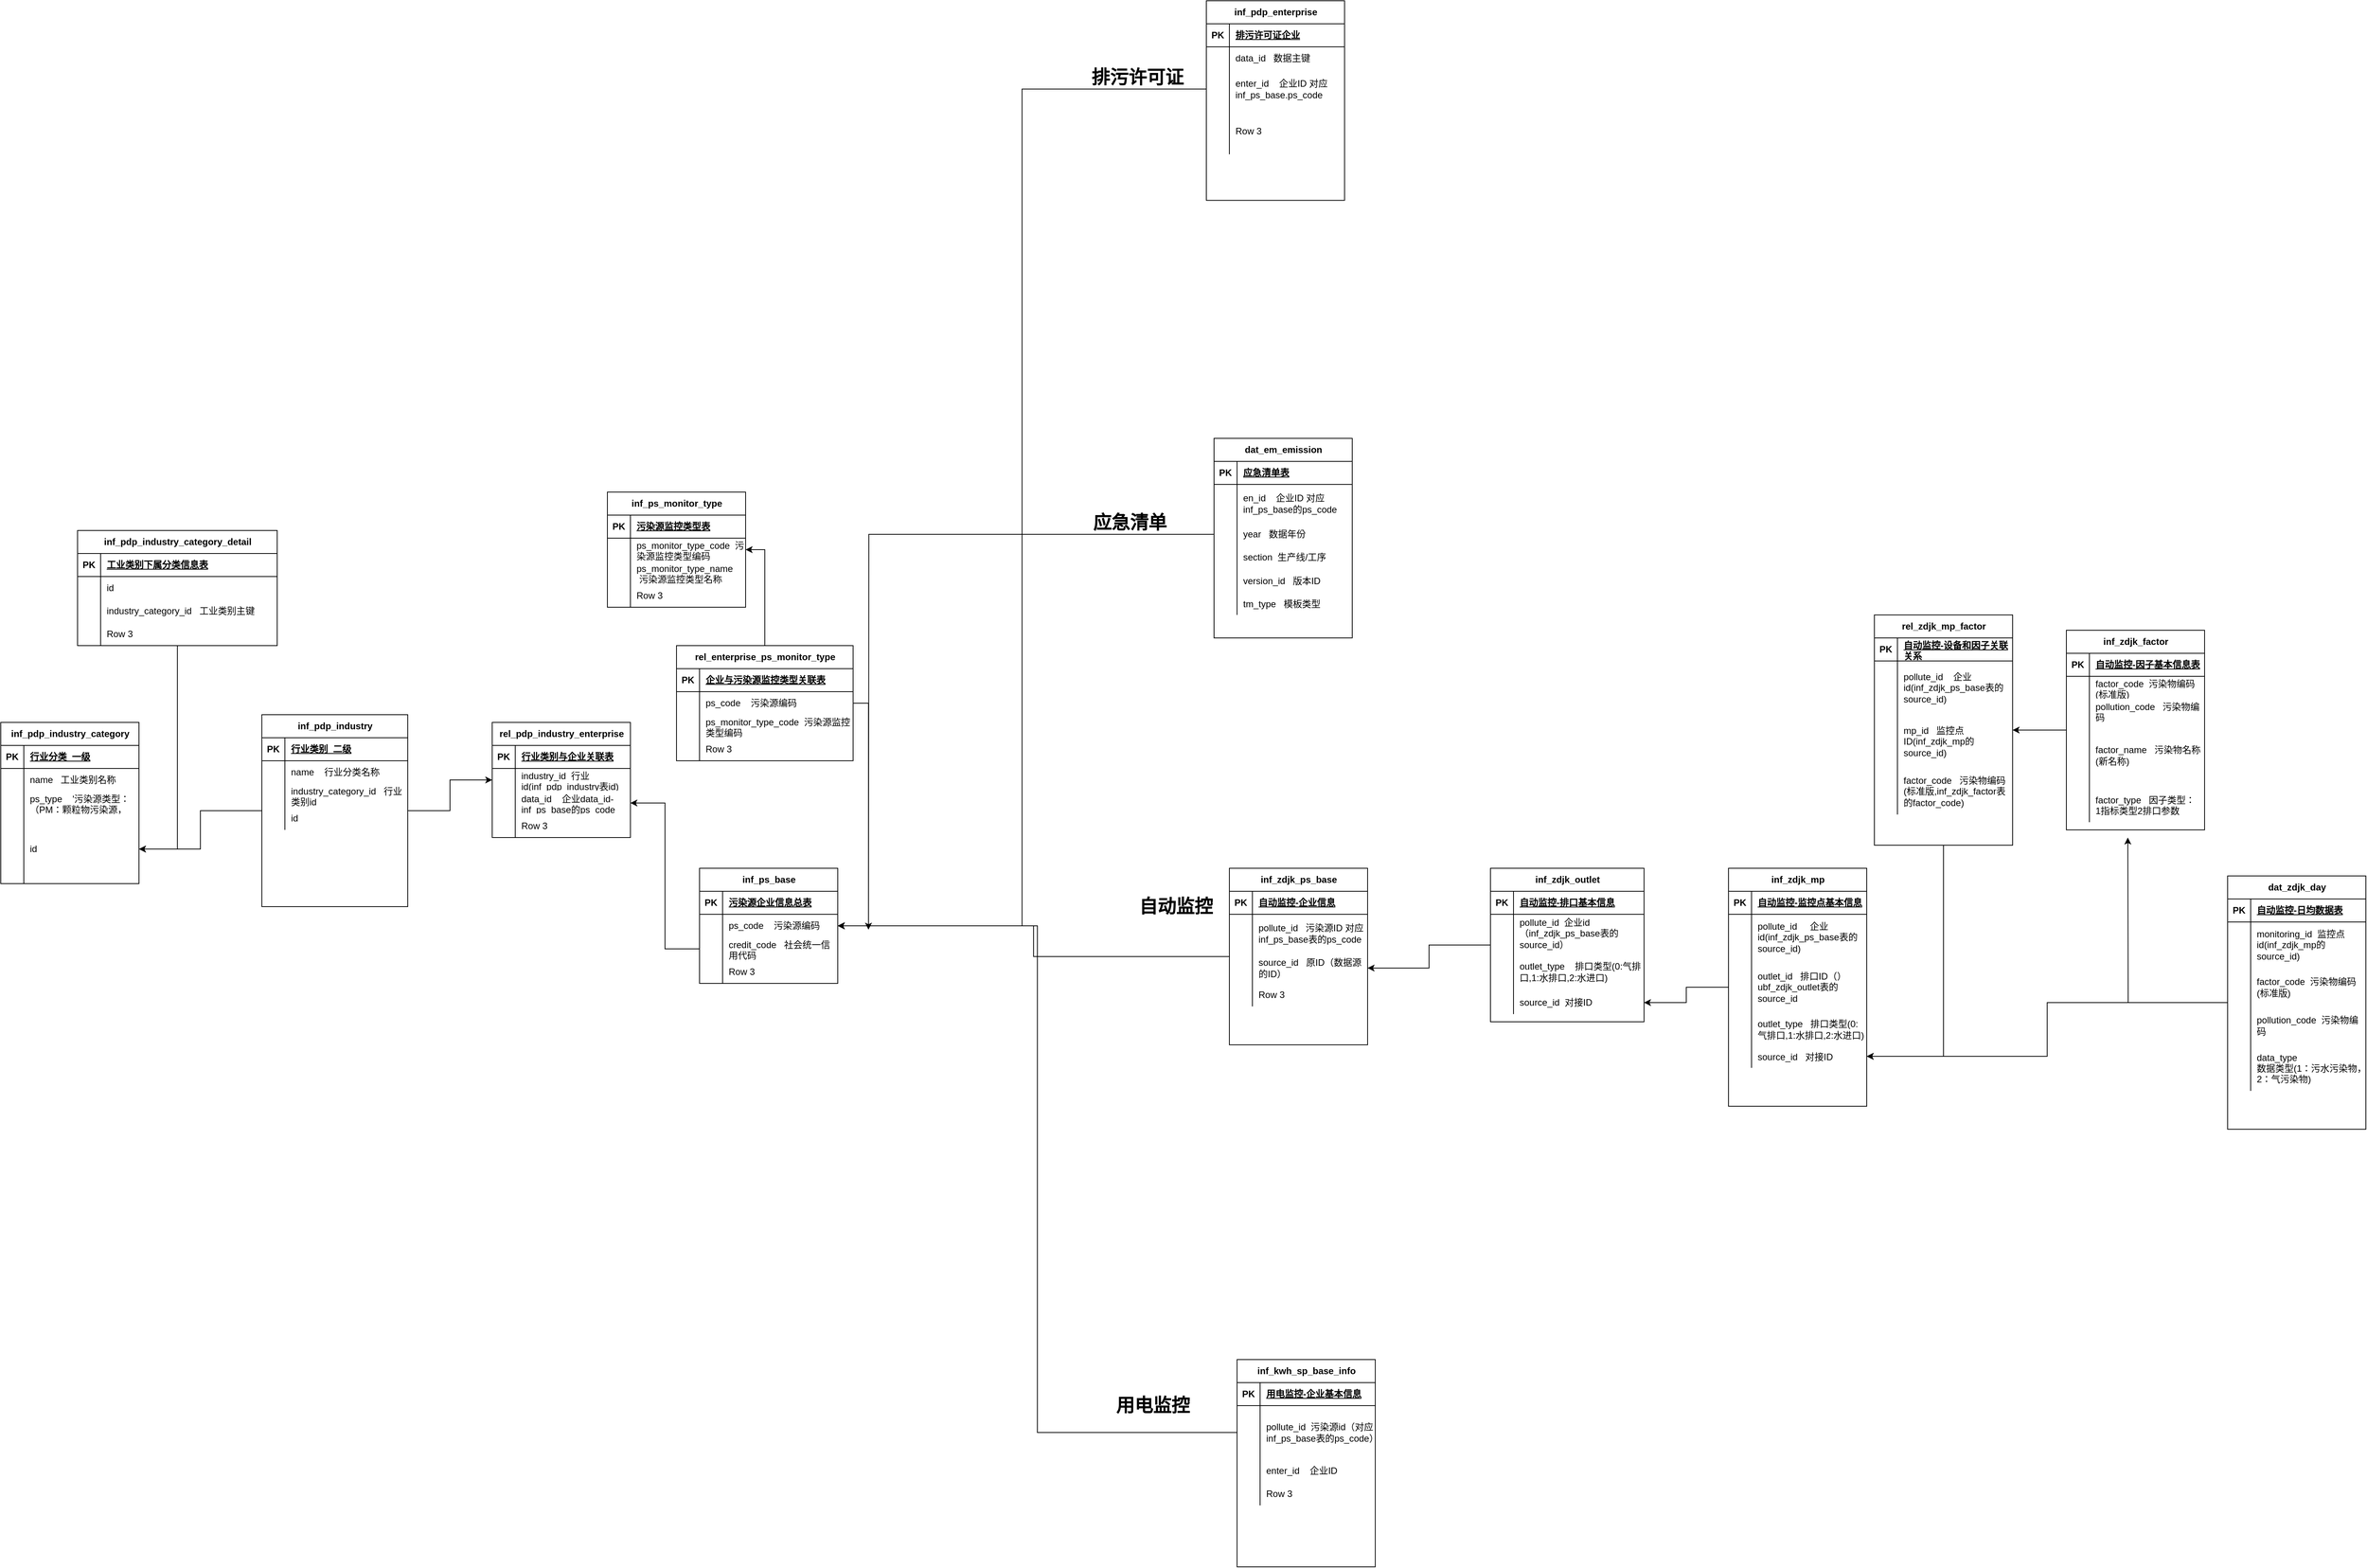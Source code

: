 <mxfile version="22.1.15" type="github">
  <diagram name="第 1 页" id="T2_TrR-UmVYiKN5M0uF9">
    <mxGraphModel dx="3447" dy="2144" grid="1" gridSize="10" guides="1" tooltips="1" connect="1" arrows="1" fold="1" page="1" pageScale="1" pageWidth="827" pageHeight="1169" math="0" shadow="0">
      <root>
        <mxCell id="0" />
        <mxCell id="1" parent="0" />
        <mxCell id="JzFSCLEX_L8nWIw0kitq-1" value="inf_ps_base" style="shape=table;startSize=30;container=1;collapsible=1;childLayout=tableLayout;fixedRows=1;rowLines=0;fontStyle=1;align=center;resizeLast=1;html=1;" vertex="1" parent="1">
          <mxGeometry x="-530" y="360" width="180" height="150" as="geometry" />
        </mxCell>
        <mxCell id="JzFSCLEX_L8nWIw0kitq-2" value="" style="shape=tableRow;horizontal=0;startSize=0;swimlaneHead=0;swimlaneBody=0;fillColor=none;collapsible=0;dropTarget=0;points=[[0,0.5],[1,0.5]];portConstraint=eastwest;top=0;left=0;right=0;bottom=1;" vertex="1" parent="JzFSCLEX_L8nWIw0kitq-1">
          <mxGeometry y="30" width="180" height="30" as="geometry" />
        </mxCell>
        <mxCell id="JzFSCLEX_L8nWIw0kitq-3" value="PK" style="shape=partialRectangle;connectable=0;fillColor=none;top=0;left=0;bottom=0;right=0;fontStyle=1;overflow=hidden;whiteSpace=wrap;html=1;" vertex="1" parent="JzFSCLEX_L8nWIw0kitq-2">
          <mxGeometry width="30" height="30" as="geometry">
            <mxRectangle width="30" height="30" as="alternateBounds" />
          </mxGeometry>
        </mxCell>
        <mxCell id="JzFSCLEX_L8nWIw0kitq-4" value="污染源企业信息总表" style="shape=partialRectangle;connectable=0;fillColor=none;top=0;left=0;bottom=0;right=0;align=left;spacingLeft=6;fontStyle=5;overflow=hidden;whiteSpace=wrap;html=1;" vertex="1" parent="JzFSCLEX_L8nWIw0kitq-2">
          <mxGeometry x="30" width="150" height="30" as="geometry">
            <mxRectangle width="150" height="30" as="alternateBounds" />
          </mxGeometry>
        </mxCell>
        <mxCell id="JzFSCLEX_L8nWIw0kitq-5" value="" style="shape=tableRow;horizontal=0;startSize=0;swimlaneHead=0;swimlaneBody=0;fillColor=none;collapsible=0;dropTarget=0;points=[[0,0.5],[1,0.5]];portConstraint=eastwest;top=0;left=0;right=0;bottom=0;" vertex="1" parent="JzFSCLEX_L8nWIw0kitq-1">
          <mxGeometry y="60" width="180" height="30" as="geometry" />
        </mxCell>
        <mxCell id="JzFSCLEX_L8nWIw0kitq-6" value="" style="shape=partialRectangle;connectable=0;fillColor=none;top=0;left=0;bottom=0;right=0;editable=1;overflow=hidden;whiteSpace=wrap;html=1;" vertex="1" parent="JzFSCLEX_L8nWIw0kitq-5">
          <mxGeometry width="30" height="30" as="geometry">
            <mxRectangle width="30" height="30" as="alternateBounds" />
          </mxGeometry>
        </mxCell>
        <mxCell id="JzFSCLEX_L8nWIw0kitq-7" value="ps_code&amp;nbsp; &amp;nbsp;&amp;nbsp;污染源编码" style="shape=partialRectangle;connectable=0;fillColor=none;top=0;left=0;bottom=0;right=0;align=left;spacingLeft=6;overflow=hidden;whiteSpace=wrap;html=1;" vertex="1" parent="JzFSCLEX_L8nWIw0kitq-5">
          <mxGeometry x="30" width="150" height="30" as="geometry">
            <mxRectangle width="150" height="30" as="alternateBounds" />
          </mxGeometry>
        </mxCell>
        <mxCell id="JzFSCLEX_L8nWIw0kitq-8" value="" style="shape=tableRow;horizontal=0;startSize=0;swimlaneHead=0;swimlaneBody=0;fillColor=none;collapsible=0;dropTarget=0;points=[[0,0.5],[1,0.5]];portConstraint=eastwest;top=0;left=0;right=0;bottom=0;" vertex="1" parent="JzFSCLEX_L8nWIw0kitq-1">
          <mxGeometry y="90" width="180" height="30" as="geometry" />
        </mxCell>
        <mxCell id="JzFSCLEX_L8nWIw0kitq-9" value="" style="shape=partialRectangle;connectable=0;fillColor=none;top=0;left=0;bottom=0;right=0;editable=1;overflow=hidden;whiteSpace=wrap;html=1;" vertex="1" parent="JzFSCLEX_L8nWIw0kitq-8">
          <mxGeometry width="30" height="30" as="geometry">
            <mxRectangle width="30" height="30" as="alternateBounds" />
          </mxGeometry>
        </mxCell>
        <mxCell id="JzFSCLEX_L8nWIw0kitq-10" value="credit_code&amp;nbsp; &amp;nbsp;社会统一信用代码" style="shape=partialRectangle;connectable=0;fillColor=none;top=0;left=0;bottom=0;right=0;align=left;spacingLeft=6;overflow=hidden;whiteSpace=wrap;html=1;" vertex="1" parent="JzFSCLEX_L8nWIw0kitq-8">
          <mxGeometry x="30" width="150" height="30" as="geometry">
            <mxRectangle width="150" height="30" as="alternateBounds" />
          </mxGeometry>
        </mxCell>
        <mxCell id="JzFSCLEX_L8nWIw0kitq-11" value="" style="shape=tableRow;horizontal=0;startSize=0;swimlaneHead=0;swimlaneBody=0;fillColor=none;collapsible=0;dropTarget=0;points=[[0,0.5],[1,0.5]];portConstraint=eastwest;top=0;left=0;right=0;bottom=0;" vertex="1" parent="JzFSCLEX_L8nWIw0kitq-1">
          <mxGeometry y="120" width="180" height="30" as="geometry" />
        </mxCell>
        <mxCell id="JzFSCLEX_L8nWIw0kitq-12" value="" style="shape=partialRectangle;connectable=0;fillColor=none;top=0;left=0;bottom=0;right=0;editable=1;overflow=hidden;whiteSpace=wrap;html=1;" vertex="1" parent="JzFSCLEX_L8nWIw0kitq-11">
          <mxGeometry width="30" height="30" as="geometry">
            <mxRectangle width="30" height="30" as="alternateBounds" />
          </mxGeometry>
        </mxCell>
        <mxCell id="JzFSCLEX_L8nWIw0kitq-13" value="Row 3" style="shape=partialRectangle;connectable=0;fillColor=none;top=0;left=0;bottom=0;right=0;align=left;spacingLeft=6;overflow=hidden;whiteSpace=wrap;html=1;" vertex="1" parent="JzFSCLEX_L8nWIw0kitq-11">
          <mxGeometry x="30" width="150" height="30" as="geometry">
            <mxRectangle width="150" height="30" as="alternateBounds" />
          </mxGeometry>
        </mxCell>
        <mxCell id="JzFSCLEX_L8nWIw0kitq-14" value="inf_pdp_industry_category" style="shape=table;startSize=30;container=1;collapsible=1;childLayout=tableLayout;fixedRows=1;rowLines=0;fontStyle=1;align=center;resizeLast=1;html=1;" vertex="1" parent="1">
          <mxGeometry x="-1440" y="170" width="180" height="210" as="geometry" />
        </mxCell>
        <mxCell id="JzFSCLEX_L8nWIw0kitq-15" value="" style="shape=tableRow;horizontal=0;startSize=0;swimlaneHead=0;swimlaneBody=0;fillColor=none;collapsible=0;dropTarget=0;points=[[0,0.5],[1,0.5]];portConstraint=eastwest;top=0;left=0;right=0;bottom=1;" vertex="1" parent="JzFSCLEX_L8nWIw0kitq-14">
          <mxGeometry y="30" width="180" height="30" as="geometry" />
        </mxCell>
        <mxCell id="JzFSCLEX_L8nWIw0kitq-16" value="PK" style="shape=partialRectangle;connectable=0;fillColor=none;top=0;left=0;bottom=0;right=0;fontStyle=1;overflow=hidden;whiteSpace=wrap;html=1;" vertex="1" parent="JzFSCLEX_L8nWIw0kitq-15">
          <mxGeometry width="30" height="30" as="geometry">
            <mxRectangle width="30" height="30" as="alternateBounds" />
          </mxGeometry>
        </mxCell>
        <mxCell id="JzFSCLEX_L8nWIw0kitq-17" value="行业分类&amp;nbsp; 一级" style="shape=partialRectangle;connectable=0;fillColor=none;top=0;left=0;bottom=0;right=0;align=left;spacingLeft=6;fontStyle=5;overflow=hidden;whiteSpace=wrap;html=1;" vertex="1" parent="JzFSCLEX_L8nWIw0kitq-15">
          <mxGeometry x="30" width="150" height="30" as="geometry">
            <mxRectangle width="150" height="30" as="alternateBounds" />
          </mxGeometry>
        </mxCell>
        <mxCell id="JzFSCLEX_L8nWIw0kitq-18" value="" style="shape=tableRow;horizontal=0;startSize=0;swimlaneHead=0;swimlaneBody=0;fillColor=none;collapsible=0;dropTarget=0;points=[[0,0.5],[1,0.5]];portConstraint=eastwest;top=0;left=0;right=0;bottom=0;" vertex="1" parent="JzFSCLEX_L8nWIw0kitq-14">
          <mxGeometry y="60" width="180" height="30" as="geometry" />
        </mxCell>
        <mxCell id="JzFSCLEX_L8nWIw0kitq-19" value="" style="shape=partialRectangle;connectable=0;fillColor=none;top=0;left=0;bottom=0;right=0;editable=1;overflow=hidden;whiteSpace=wrap;html=1;" vertex="1" parent="JzFSCLEX_L8nWIw0kitq-18">
          <mxGeometry width="30" height="30" as="geometry">
            <mxRectangle width="30" height="30" as="alternateBounds" />
          </mxGeometry>
        </mxCell>
        <mxCell id="JzFSCLEX_L8nWIw0kitq-20" value="name&amp;nbsp; &amp;nbsp;工业类别名称" style="shape=partialRectangle;connectable=0;fillColor=none;top=0;left=0;bottom=0;right=0;align=left;spacingLeft=6;overflow=hidden;whiteSpace=wrap;html=1;" vertex="1" parent="JzFSCLEX_L8nWIw0kitq-18">
          <mxGeometry x="30" width="150" height="30" as="geometry">
            <mxRectangle width="150" height="30" as="alternateBounds" />
          </mxGeometry>
        </mxCell>
        <mxCell id="JzFSCLEX_L8nWIw0kitq-21" value="" style="shape=tableRow;horizontal=0;startSize=0;swimlaneHead=0;swimlaneBody=0;fillColor=none;collapsible=0;dropTarget=0;points=[[0,0.5],[1,0.5]];portConstraint=eastwest;top=0;left=0;right=0;bottom=0;" vertex="1" parent="JzFSCLEX_L8nWIw0kitq-14">
          <mxGeometry y="90" width="180" height="30" as="geometry" />
        </mxCell>
        <mxCell id="JzFSCLEX_L8nWIw0kitq-22" value="" style="shape=partialRectangle;connectable=0;fillColor=none;top=0;left=0;bottom=0;right=0;editable=1;overflow=hidden;whiteSpace=wrap;html=1;" vertex="1" parent="JzFSCLEX_L8nWIw0kitq-21">
          <mxGeometry width="30" height="30" as="geometry">
            <mxRectangle width="30" height="30" as="alternateBounds" />
          </mxGeometry>
        </mxCell>
        <mxCell id="JzFSCLEX_L8nWIw0kitq-23" value="ps_type&amp;nbsp; &amp;nbsp;&amp;nbsp;&#39;污染源类型：（PM：颗粒物污染源，VOCS:涉VOCS污染源）&#39;" style="shape=partialRectangle;connectable=0;fillColor=none;top=0;left=0;bottom=0;right=0;align=left;spacingLeft=6;overflow=hidden;whiteSpace=wrap;html=1;" vertex="1" parent="JzFSCLEX_L8nWIw0kitq-21">
          <mxGeometry x="30" width="150" height="30" as="geometry">
            <mxRectangle width="150" height="30" as="alternateBounds" />
          </mxGeometry>
        </mxCell>
        <mxCell id="JzFSCLEX_L8nWIw0kitq-24" value="" style="shape=tableRow;horizontal=0;startSize=0;swimlaneHead=0;swimlaneBody=0;fillColor=none;collapsible=0;dropTarget=0;points=[[0,0.5],[1,0.5]];portConstraint=eastwest;top=0;left=0;right=0;bottom=0;" vertex="1" parent="JzFSCLEX_L8nWIw0kitq-14">
          <mxGeometry y="120" width="180" height="90" as="geometry" />
        </mxCell>
        <mxCell id="JzFSCLEX_L8nWIw0kitq-25" value="" style="shape=partialRectangle;connectable=0;fillColor=none;top=0;left=0;bottom=0;right=0;editable=1;overflow=hidden;whiteSpace=wrap;html=1;" vertex="1" parent="JzFSCLEX_L8nWIw0kitq-24">
          <mxGeometry width="30" height="90" as="geometry">
            <mxRectangle width="30" height="90" as="alternateBounds" />
          </mxGeometry>
        </mxCell>
        <mxCell id="JzFSCLEX_L8nWIw0kitq-26" value="id&lt;br&gt;" style="shape=partialRectangle;connectable=0;fillColor=none;top=0;left=0;bottom=0;right=0;align=left;spacingLeft=6;overflow=hidden;whiteSpace=wrap;html=1;" vertex="1" parent="JzFSCLEX_L8nWIw0kitq-24">
          <mxGeometry x="30" width="150" height="90" as="geometry">
            <mxRectangle width="150" height="90" as="alternateBounds" />
          </mxGeometry>
        </mxCell>
        <mxCell id="JzFSCLEX_L8nWIw0kitq-68" style="edgeStyle=orthogonalEdgeStyle;rounded=0;orthogonalLoop=1;jettySize=auto;html=1;" edge="1" parent="1" source="JzFSCLEX_L8nWIw0kitq-40" target="JzFSCLEX_L8nWIw0kitq-24">
          <mxGeometry relative="1" as="geometry" />
        </mxCell>
        <mxCell id="JzFSCLEX_L8nWIw0kitq-69" style="edgeStyle=orthogonalEdgeStyle;rounded=0;orthogonalLoop=1;jettySize=auto;html=1;" edge="1" parent="1" source="JzFSCLEX_L8nWIw0kitq-40" target="JzFSCLEX_L8nWIw0kitq-59">
          <mxGeometry relative="1" as="geometry" />
        </mxCell>
        <mxCell id="JzFSCLEX_L8nWIw0kitq-40" value="inf_pdp_industry" style="shape=table;startSize=30;container=1;collapsible=1;childLayout=tableLayout;fixedRows=1;rowLines=0;fontStyle=1;align=center;resizeLast=1;html=1;" vertex="1" parent="1">
          <mxGeometry x="-1100" y="160" width="190" height="250" as="geometry" />
        </mxCell>
        <mxCell id="JzFSCLEX_L8nWIw0kitq-41" value="" style="shape=tableRow;horizontal=0;startSize=0;swimlaneHead=0;swimlaneBody=0;fillColor=none;collapsible=0;dropTarget=0;points=[[0,0.5],[1,0.5]];portConstraint=eastwest;top=0;left=0;right=0;bottom=1;" vertex="1" parent="JzFSCLEX_L8nWIw0kitq-40">
          <mxGeometry y="30" width="190" height="30" as="geometry" />
        </mxCell>
        <mxCell id="JzFSCLEX_L8nWIw0kitq-42" value="PK" style="shape=partialRectangle;connectable=0;fillColor=none;top=0;left=0;bottom=0;right=0;fontStyle=1;overflow=hidden;whiteSpace=wrap;html=1;" vertex="1" parent="JzFSCLEX_L8nWIw0kitq-41">
          <mxGeometry width="30" height="30" as="geometry">
            <mxRectangle width="30" height="30" as="alternateBounds" />
          </mxGeometry>
        </mxCell>
        <mxCell id="JzFSCLEX_L8nWIw0kitq-43" value="行业类别&amp;nbsp; 二级" style="shape=partialRectangle;connectable=0;fillColor=none;top=0;left=0;bottom=0;right=0;align=left;spacingLeft=6;fontStyle=5;overflow=hidden;whiteSpace=wrap;html=1;" vertex="1" parent="JzFSCLEX_L8nWIw0kitq-41">
          <mxGeometry x="30" width="160" height="30" as="geometry">
            <mxRectangle width="160" height="30" as="alternateBounds" />
          </mxGeometry>
        </mxCell>
        <mxCell id="JzFSCLEX_L8nWIw0kitq-44" value="" style="shape=tableRow;horizontal=0;startSize=0;swimlaneHead=0;swimlaneBody=0;fillColor=none;collapsible=0;dropTarget=0;points=[[0,0.5],[1,0.5]];portConstraint=eastwest;top=0;left=0;right=0;bottom=0;" vertex="1" parent="JzFSCLEX_L8nWIw0kitq-40">
          <mxGeometry y="60" width="190" height="30" as="geometry" />
        </mxCell>
        <mxCell id="JzFSCLEX_L8nWIw0kitq-45" value="" style="shape=partialRectangle;connectable=0;fillColor=none;top=0;left=0;bottom=0;right=0;editable=1;overflow=hidden;whiteSpace=wrap;html=1;" vertex="1" parent="JzFSCLEX_L8nWIw0kitq-44">
          <mxGeometry width="30" height="30" as="geometry">
            <mxRectangle width="30" height="30" as="alternateBounds" />
          </mxGeometry>
        </mxCell>
        <mxCell id="JzFSCLEX_L8nWIw0kitq-46" value="name&amp;nbsp; &amp;nbsp;&amp;nbsp;行业分类名称" style="shape=partialRectangle;connectable=0;fillColor=none;top=0;left=0;bottom=0;right=0;align=left;spacingLeft=6;overflow=hidden;whiteSpace=wrap;html=1;" vertex="1" parent="JzFSCLEX_L8nWIw0kitq-44">
          <mxGeometry x="30" width="160" height="30" as="geometry">
            <mxRectangle width="160" height="30" as="alternateBounds" />
          </mxGeometry>
        </mxCell>
        <mxCell id="JzFSCLEX_L8nWIw0kitq-47" value="" style="shape=tableRow;horizontal=0;startSize=0;swimlaneHead=0;swimlaneBody=0;fillColor=none;collapsible=0;dropTarget=0;points=[[0,0.5],[1,0.5]];portConstraint=eastwest;top=0;left=0;right=0;bottom=0;" vertex="1" parent="JzFSCLEX_L8nWIw0kitq-40">
          <mxGeometry y="90" width="190" height="30" as="geometry" />
        </mxCell>
        <mxCell id="JzFSCLEX_L8nWIw0kitq-48" value="" style="shape=partialRectangle;connectable=0;fillColor=none;top=0;left=0;bottom=0;right=0;editable=1;overflow=hidden;whiteSpace=wrap;html=1;" vertex="1" parent="JzFSCLEX_L8nWIw0kitq-47">
          <mxGeometry width="30" height="30" as="geometry">
            <mxRectangle width="30" height="30" as="alternateBounds" />
          </mxGeometry>
        </mxCell>
        <mxCell id="JzFSCLEX_L8nWIw0kitq-49" value="industry_category_id&amp;nbsp; &amp;nbsp;行业类别id（inf_pdp_industry_category表）" style="shape=partialRectangle;connectable=0;fillColor=none;top=0;left=0;bottom=0;right=0;align=left;spacingLeft=6;overflow=hidden;whiteSpace=wrap;html=1;" vertex="1" parent="JzFSCLEX_L8nWIw0kitq-47">
          <mxGeometry x="30" width="160" height="30" as="geometry">
            <mxRectangle width="160" height="30" as="alternateBounds" />
          </mxGeometry>
        </mxCell>
        <mxCell id="JzFSCLEX_L8nWIw0kitq-50" value="" style="shape=tableRow;horizontal=0;startSize=0;swimlaneHead=0;swimlaneBody=0;fillColor=none;collapsible=0;dropTarget=0;points=[[0,0.5],[1,0.5]];portConstraint=eastwest;top=0;left=0;right=0;bottom=0;" vertex="1" parent="JzFSCLEX_L8nWIw0kitq-40">
          <mxGeometry y="120" width="190" height="30" as="geometry" />
        </mxCell>
        <mxCell id="JzFSCLEX_L8nWIw0kitq-51" value="" style="shape=partialRectangle;connectable=0;fillColor=none;top=0;left=0;bottom=0;right=0;editable=1;overflow=hidden;whiteSpace=wrap;html=1;" vertex="1" parent="JzFSCLEX_L8nWIw0kitq-50">
          <mxGeometry width="30" height="30" as="geometry">
            <mxRectangle width="30" height="30" as="alternateBounds" />
          </mxGeometry>
        </mxCell>
        <mxCell id="JzFSCLEX_L8nWIw0kitq-52" value="id" style="shape=partialRectangle;connectable=0;fillColor=none;top=0;left=0;bottom=0;right=0;align=left;spacingLeft=6;overflow=hidden;whiteSpace=wrap;html=1;" vertex="1" parent="JzFSCLEX_L8nWIw0kitq-50">
          <mxGeometry x="30" width="160" height="30" as="geometry">
            <mxRectangle width="160" height="30" as="alternateBounds" />
          </mxGeometry>
        </mxCell>
        <mxCell id="JzFSCLEX_L8nWIw0kitq-55" value="rel_pdp_industry_enterprise" style="shape=table;startSize=30;container=1;collapsible=1;childLayout=tableLayout;fixedRows=1;rowLines=0;fontStyle=1;align=center;resizeLast=1;html=1;" vertex="1" parent="1">
          <mxGeometry x="-800" y="170" width="180" height="150" as="geometry" />
        </mxCell>
        <mxCell id="JzFSCLEX_L8nWIw0kitq-56" value="" style="shape=tableRow;horizontal=0;startSize=0;swimlaneHead=0;swimlaneBody=0;fillColor=none;collapsible=0;dropTarget=0;points=[[0,0.5],[1,0.5]];portConstraint=eastwest;top=0;left=0;right=0;bottom=1;" vertex="1" parent="JzFSCLEX_L8nWIw0kitq-55">
          <mxGeometry y="30" width="180" height="30" as="geometry" />
        </mxCell>
        <mxCell id="JzFSCLEX_L8nWIw0kitq-57" value="PK" style="shape=partialRectangle;connectable=0;fillColor=none;top=0;left=0;bottom=0;right=0;fontStyle=1;overflow=hidden;whiteSpace=wrap;html=1;" vertex="1" parent="JzFSCLEX_L8nWIw0kitq-56">
          <mxGeometry width="30" height="30" as="geometry">
            <mxRectangle width="30" height="30" as="alternateBounds" />
          </mxGeometry>
        </mxCell>
        <mxCell id="JzFSCLEX_L8nWIw0kitq-58" value="行业类别与企业关联表" style="shape=partialRectangle;connectable=0;fillColor=none;top=0;left=0;bottom=0;right=0;align=left;spacingLeft=6;fontStyle=5;overflow=hidden;whiteSpace=wrap;html=1;" vertex="1" parent="JzFSCLEX_L8nWIw0kitq-56">
          <mxGeometry x="30" width="150" height="30" as="geometry">
            <mxRectangle width="150" height="30" as="alternateBounds" />
          </mxGeometry>
        </mxCell>
        <mxCell id="JzFSCLEX_L8nWIw0kitq-59" value="" style="shape=tableRow;horizontal=0;startSize=0;swimlaneHead=0;swimlaneBody=0;fillColor=none;collapsible=0;dropTarget=0;points=[[0,0.5],[1,0.5]];portConstraint=eastwest;top=0;left=0;right=0;bottom=0;" vertex="1" parent="JzFSCLEX_L8nWIw0kitq-55">
          <mxGeometry y="60" width="180" height="30" as="geometry" />
        </mxCell>
        <mxCell id="JzFSCLEX_L8nWIw0kitq-60" value="" style="shape=partialRectangle;connectable=0;fillColor=none;top=0;left=0;bottom=0;right=0;editable=1;overflow=hidden;whiteSpace=wrap;html=1;" vertex="1" parent="JzFSCLEX_L8nWIw0kitq-59">
          <mxGeometry width="30" height="30" as="geometry">
            <mxRectangle width="30" height="30" as="alternateBounds" />
          </mxGeometry>
        </mxCell>
        <mxCell id="JzFSCLEX_L8nWIw0kitq-61" value="industry_id&amp;nbsp;&amp;nbsp;行业id(inf_pdp_industry表id)" style="shape=partialRectangle;connectable=0;fillColor=none;top=0;left=0;bottom=0;right=0;align=left;spacingLeft=6;overflow=hidden;whiteSpace=wrap;html=1;" vertex="1" parent="JzFSCLEX_L8nWIw0kitq-59">
          <mxGeometry x="30" width="150" height="30" as="geometry">
            <mxRectangle width="150" height="30" as="alternateBounds" />
          </mxGeometry>
        </mxCell>
        <mxCell id="JzFSCLEX_L8nWIw0kitq-62" value="" style="shape=tableRow;horizontal=0;startSize=0;swimlaneHead=0;swimlaneBody=0;fillColor=none;collapsible=0;dropTarget=0;points=[[0,0.5],[1,0.5]];portConstraint=eastwest;top=0;left=0;right=0;bottom=0;" vertex="1" parent="JzFSCLEX_L8nWIw0kitq-55">
          <mxGeometry y="90" width="180" height="30" as="geometry" />
        </mxCell>
        <mxCell id="JzFSCLEX_L8nWIw0kitq-63" value="" style="shape=partialRectangle;connectable=0;fillColor=none;top=0;left=0;bottom=0;right=0;editable=1;overflow=hidden;whiteSpace=wrap;html=1;" vertex="1" parent="JzFSCLEX_L8nWIw0kitq-62">
          <mxGeometry width="30" height="30" as="geometry">
            <mxRectangle width="30" height="30" as="alternateBounds" />
          </mxGeometry>
        </mxCell>
        <mxCell id="JzFSCLEX_L8nWIw0kitq-64" value="data_id&amp;nbsp; &amp;nbsp;&amp;nbsp;企业data_id-inf_ps_base的ps_code" style="shape=partialRectangle;connectable=0;fillColor=none;top=0;left=0;bottom=0;right=0;align=left;spacingLeft=6;overflow=hidden;whiteSpace=wrap;html=1;" vertex="1" parent="JzFSCLEX_L8nWIw0kitq-62">
          <mxGeometry x="30" width="150" height="30" as="geometry">
            <mxRectangle width="150" height="30" as="alternateBounds" />
          </mxGeometry>
        </mxCell>
        <mxCell id="JzFSCLEX_L8nWIw0kitq-65" value="" style="shape=tableRow;horizontal=0;startSize=0;swimlaneHead=0;swimlaneBody=0;fillColor=none;collapsible=0;dropTarget=0;points=[[0,0.5],[1,0.5]];portConstraint=eastwest;top=0;left=0;right=0;bottom=0;" vertex="1" parent="JzFSCLEX_L8nWIw0kitq-55">
          <mxGeometry y="120" width="180" height="30" as="geometry" />
        </mxCell>
        <mxCell id="JzFSCLEX_L8nWIw0kitq-66" value="" style="shape=partialRectangle;connectable=0;fillColor=none;top=0;left=0;bottom=0;right=0;editable=1;overflow=hidden;whiteSpace=wrap;html=1;" vertex="1" parent="JzFSCLEX_L8nWIw0kitq-65">
          <mxGeometry width="30" height="30" as="geometry">
            <mxRectangle width="30" height="30" as="alternateBounds" />
          </mxGeometry>
        </mxCell>
        <mxCell id="JzFSCLEX_L8nWIw0kitq-67" value="Row 3" style="shape=partialRectangle;connectable=0;fillColor=none;top=0;left=0;bottom=0;right=0;align=left;spacingLeft=6;overflow=hidden;whiteSpace=wrap;html=1;" vertex="1" parent="JzFSCLEX_L8nWIw0kitq-65">
          <mxGeometry x="30" width="150" height="30" as="geometry">
            <mxRectangle width="150" height="30" as="alternateBounds" />
          </mxGeometry>
        </mxCell>
        <mxCell id="JzFSCLEX_L8nWIw0kitq-70" style="edgeStyle=orthogonalEdgeStyle;rounded=0;orthogonalLoop=1;jettySize=auto;html=1;" edge="1" parent="1" source="JzFSCLEX_L8nWIw0kitq-8" target="JzFSCLEX_L8nWIw0kitq-62">
          <mxGeometry relative="1" as="geometry" />
        </mxCell>
        <mxCell id="JzFSCLEX_L8nWIw0kitq-99" style="edgeStyle=orthogonalEdgeStyle;rounded=0;orthogonalLoop=1;jettySize=auto;html=1;entryX=1;entryY=0.5;entryDx=0;entryDy=0;" edge="1" parent="1" source="JzFSCLEX_L8nWIw0kitq-71" target="JzFSCLEX_L8nWIw0kitq-89">
          <mxGeometry relative="1" as="geometry" />
        </mxCell>
        <mxCell id="JzFSCLEX_L8nWIw0kitq-71" value="rel_enterprise_ps_monitor_type" style="shape=table;startSize=30;container=1;collapsible=1;childLayout=tableLayout;fixedRows=1;rowLines=0;fontStyle=1;align=center;resizeLast=1;html=1;" vertex="1" parent="1">
          <mxGeometry x="-560" y="70" width="230" height="150" as="geometry" />
        </mxCell>
        <mxCell id="JzFSCLEX_L8nWIw0kitq-72" value="" style="shape=tableRow;horizontal=0;startSize=0;swimlaneHead=0;swimlaneBody=0;fillColor=none;collapsible=0;dropTarget=0;points=[[0,0.5],[1,0.5]];portConstraint=eastwest;top=0;left=0;right=0;bottom=1;" vertex="1" parent="JzFSCLEX_L8nWIw0kitq-71">
          <mxGeometry y="30" width="230" height="30" as="geometry" />
        </mxCell>
        <mxCell id="JzFSCLEX_L8nWIw0kitq-73" value="PK" style="shape=partialRectangle;connectable=0;fillColor=none;top=0;left=0;bottom=0;right=0;fontStyle=1;overflow=hidden;whiteSpace=wrap;html=1;" vertex="1" parent="JzFSCLEX_L8nWIw0kitq-72">
          <mxGeometry width="30" height="30" as="geometry">
            <mxRectangle width="30" height="30" as="alternateBounds" />
          </mxGeometry>
        </mxCell>
        <mxCell id="JzFSCLEX_L8nWIw0kitq-74" value="企业与污染源监控类型关联表" style="shape=partialRectangle;connectable=0;fillColor=none;top=0;left=0;bottom=0;right=0;align=left;spacingLeft=6;fontStyle=5;overflow=hidden;whiteSpace=wrap;html=1;" vertex="1" parent="JzFSCLEX_L8nWIw0kitq-72">
          <mxGeometry x="30" width="200" height="30" as="geometry">
            <mxRectangle width="200" height="30" as="alternateBounds" />
          </mxGeometry>
        </mxCell>
        <mxCell id="JzFSCLEX_L8nWIw0kitq-75" value="" style="shape=tableRow;horizontal=0;startSize=0;swimlaneHead=0;swimlaneBody=0;fillColor=none;collapsible=0;dropTarget=0;points=[[0,0.5],[1,0.5]];portConstraint=eastwest;top=0;left=0;right=0;bottom=0;" vertex="1" parent="JzFSCLEX_L8nWIw0kitq-71">
          <mxGeometry y="60" width="230" height="30" as="geometry" />
        </mxCell>
        <mxCell id="JzFSCLEX_L8nWIw0kitq-76" value="" style="shape=partialRectangle;connectable=0;fillColor=none;top=0;left=0;bottom=0;right=0;editable=1;overflow=hidden;whiteSpace=wrap;html=1;" vertex="1" parent="JzFSCLEX_L8nWIw0kitq-75">
          <mxGeometry width="30" height="30" as="geometry">
            <mxRectangle width="30" height="30" as="alternateBounds" />
          </mxGeometry>
        </mxCell>
        <mxCell id="JzFSCLEX_L8nWIw0kitq-77" value="ps_code&amp;nbsp; &amp;nbsp;&amp;nbsp;污染源编码" style="shape=partialRectangle;connectable=0;fillColor=none;top=0;left=0;bottom=0;right=0;align=left;spacingLeft=6;overflow=hidden;whiteSpace=wrap;html=1;" vertex="1" parent="JzFSCLEX_L8nWIw0kitq-75">
          <mxGeometry x="30" width="200" height="30" as="geometry">
            <mxRectangle width="200" height="30" as="alternateBounds" />
          </mxGeometry>
        </mxCell>
        <mxCell id="JzFSCLEX_L8nWIw0kitq-78" value="" style="shape=tableRow;horizontal=0;startSize=0;swimlaneHead=0;swimlaneBody=0;fillColor=none;collapsible=0;dropTarget=0;points=[[0,0.5],[1,0.5]];portConstraint=eastwest;top=0;left=0;right=0;bottom=0;" vertex="1" parent="JzFSCLEX_L8nWIw0kitq-71">
          <mxGeometry y="90" width="230" height="30" as="geometry" />
        </mxCell>
        <mxCell id="JzFSCLEX_L8nWIw0kitq-79" value="" style="shape=partialRectangle;connectable=0;fillColor=none;top=0;left=0;bottom=0;right=0;editable=1;overflow=hidden;whiteSpace=wrap;html=1;" vertex="1" parent="JzFSCLEX_L8nWIw0kitq-78">
          <mxGeometry width="30" height="30" as="geometry">
            <mxRectangle width="30" height="30" as="alternateBounds" />
          </mxGeometry>
        </mxCell>
        <mxCell id="JzFSCLEX_L8nWIw0kitq-80" value="ps_monitor_type_code&amp;nbsp;&amp;nbsp;污染源监控类型编码" style="shape=partialRectangle;connectable=0;fillColor=none;top=0;left=0;bottom=0;right=0;align=left;spacingLeft=6;overflow=hidden;whiteSpace=wrap;html=1;" vertex="1" parent="JzFSCLEX_L8nWIw0kitq-78">
          <mxGeometry x="30" width="200" height="30" as="geometry">
            <mxRectangle width="200" height="30" as="alternateBounds" />
          </mxGeometry>
        </mxCell>
        <mxCell id="JzFSCLEX_L8nWIw0kitq-81" value="" style="shape=tableRow;horizontal=0;startSize=0;swimlaneHead=0;swimlaneBody=0;fillColor=none;collapsible=0;dropTarget=0;points=[[0,0.5],[1,0.5]];portConstraint=eastwest;top=0;left=0;right=0;bottom=0;" vertex="1" parent="JzFSCLEX_L8nWIw0kitq-71">
          <mxGeometry y="120" width="230" height="30" as="geometry" />
        </mxCell>
        <mxCell id="JzFSCLEX_L8nWIw0kitq-82" value="" style="shape=partialRectangle;connectable=0;fillColor=none;top=0;left=0;bottom=0;right=0;editable=1;overflow=hidden;whiteSpace=wrap;html=1;" vertex="1" parent="JzFSCLEX_L8nWIw0kitq-81">
          <mxGeometry width="30" height="30" as="geometry">
            <mxRectangle width="30" height="30" as="alternateBounds" />
          </mxGeometry>
        </mxCell>
        <mxCell id="JzFSCLEX_L8nWIw0kitq-83" value="Row 3" style="shape=partialRectangle;connectable=0;fillColor=none;top=0;left=0;bottom=0;right=0;align=left;spacingLeft=6;overflow=hidden;whiteSpace=wrap;html=1;" vertex="1" parent="JzFSCLEX_L8nWIw0kitq-81">
          <mxGeometry x="30" width="200" height="30" as="geometry">
            <mxRectangle width="200" height="30" as="alternateBounds" />
          </mxGeometry>
        </mxCell>
        <mxCell id="JzFSCLEX_L8nWIw0kitq-84" style="edgeStyle=orthogonalEdgeStyle;rounded=0;orthogonalLoop=1;jettySize=auto;html=1;entryX=1;entryY=0.5;entryDx=0;entryDy=0;" edge="1" parent="1" source="JzFSCLEX_L8nWIw0kitq-75" target="JzFSCLEX_L8nWIw0kitq-5">
          <mxGeometry relative="1" as="geometry" />
        </mxCell>
        <mxCell id="JzFSCLEX_L8nWIw0kitq-85" value="inf_ps_monitor_type" style="shape=table;startSize=30;container=1;collapsible=1;childLayout=tableLayout;fixedRows=1;rowLines=0;fontStyle=1;align=center;resizeLast=1;html=1;" vertex="1" parent="1">
          <mxGeometry x="-650" y="-130" width="180" height="150" as="geometry" />
        </mxCell>
        <mxCell id="JzFSCLEX_L8nWIw0kitq-86" value="" style="shape=tableRow;horizontal=0;startSize=0;swimlaneHead=0;swimlaneBody=0;fillColor=none;collapsible=0;dropTarget=0;points=[[0,0.5],[1,0.5]];portConstraint=eastwest;top=0;left=0;right=0;bottom=1;" vertex="1" parent="JzFSCLEX_L8nWIw0kitq-85">
          <mxGeometry y="30" width="180" height="30" as="geometry" />
        </mxCell>
        <mxCell id="JzFSCLEX_L8nWIw0kitq-87" value="PK" style="shape=partialRectangle;connectable=0;fillColor=none;top=0;left=0;bottom=0;right=0;fontStyle=1;overflow=hidden;whiteSpace=wrap;html=1;" vertex="1" parent="JzFSCLEX_L8nWIw0kitq-86">
          <mxGeometry width="30" height="30" as="geometry">
            <mxRectangle width="30" height="30" as="alternateBounds" />
          </mxGeometry>
        </mxCell>
        <mxCell id="JzFSCLEX_L8nWIw0kitq-88" value="污染源监控类型表" style="shape=partialRectangle;connectable=0;fillColor=none;top=0;left=0;bottom=0;right=0;align=left;spacingLeft=6;fontStyle=5;overflow=hidden;whiteSpace=wrap;html=1;" vertex="1" parent="JzFSCLEX_L8nWIw0kitq-86">
          <mxGeometry x="30" width="150" height="30" as="geometry">
            <mxRectangle width="150" height="30" as="alternateBounds" />
          </mxGeometry>
        </mxCell>
        <mxCell id="JzFSCLEX_L8nWIw0kitq-89" value="" style="shape=tableRow;horizontal=0;startSize=0;swimlaneHead=0;swimlaneBody=0;fillColor=none;collapsible=0;dropTarget=0;points=[[0,0.5],[1,0.5]];portConstraint=eastwest;top=0;left=0;right=0;bottom=0;" vertex="1" parent="JzFSCLEX_L8nWIw0kitq-85">
          <mxGeometry y="60" width="180" height="30" as="geometry" />
        </mxCell>
        <mxCell id="JzFSCLEX_L8nWIw0kitq-90" value="" style="shape=partialRectangle;connectable=0;fillColor=none;top=0;left=0;bottom=0;right=0;editable=1;overflow=hidden;whiteSpace=wrap;html=1;" vertex="1" parent="JzFSCLEX_L8nWIw0kitq-89">
          <mxGeometry width="30" height="30" as="geometry">
            <mxRectangle width="30" height="30" as="alternateBounds" />
          </mxGeometry>
        </mxCell>
        <mxCell id="JzFSCLEX_L8nWIw0kitq-91" value="ps_monitor_type_code&amp;nbsp;&amp;nbsp;污染源监控类型编码" style="shape=partialRectangle;connectable=0;fillColor=none;top=0;left=0;bottom=0;right=0;align=left;spacingLeft=6;overflow=hidden;whiteSpace=wrap;html=1;" vertex="1" parent="JzFSCLEX_L8nWIw0kitq-89">
          <mxGeometry x="30" width="150" height="30" as="geometry">
            <mxRectangle width="150" height="30" as="alternateBounds" />
          </mxGeometry>
        </mxCell>
        <mxCell id="JzFSCLEX_L8nWIw0kitq-92" value="" style="shape=tableRow;horizontal=0;startSize=0;swimlaneHead=0;swimlaneBody=0;fillColor=none;collapsible=0;dropTarget=0;points=[[0,0.5],[1,0.5]];portConstraint=eastwest;top=0;left=0;right=0;bottom=0;" vertex="1" parent="JzFSCLEX_L8nWIw0kitq-85">
          <mxGeometry y="90" width="180" height="30" as="geometry" />
        </mxCell>
        <mxCell id="JzFSCLEX_L8nWIw0kitq-93" value="" style="shape=partialRectangle;connectable=0;fillColor=none;top=0;left=0;bottom=0;right=0;editable=1;overflow=hidden;whiteSpace=wrap;html=1;" vertex="1" parent="JzFSCLEX_L8nWIw0kitq-92">
          <mxGeometry width="30" height="30" as="geometry">
            <mxRectangle width="30" height="30" as="alternateBounds" />
          </mxGeometry>
        </mxCell>
        <mxCell id="JzFSCLEX_L8nWIw0kitq-94" value="ps_monitor_type_name&amp;nbsp; &amp;nbsp;污染源监控类型名称" style="shape=partialRectangle;connectable=0;fillColor=none;top=0;left=0;bottom=0;right=0;align=left;spacingLeft=6;overflow=hidden;whiteSpace=wrap;html=1;" vertex="1" parent="JzFSCLEX_L8nWIw0kitq-92">
          <mxGeometry x="30" width="150" height="30" as="geometry">
            <mxRectangle width="150" height="30" as="alternateBounds" />
          </mxGeometry>
        </mxCell>
        <mxCell id="JzFSCLEX_L8nWIw0kitq-95" value="" style="shape=tableRow;horizontal=0;startSize=0;swimlaneHead=0;swimlaneBody=0;fillColor=none;collapsible=0;dropTarget=0;points=[[0,0.5],[1,0.5]];portConstraint=eastwest;top=0;left=0;right=0;bottom=0;" vertex="1" parent="JzFSCLEX_L8nWIw0kitq-85">
          <mxGeometry y="120" width="180" height="30" as="geometry" />
        </mxCell>
        <mxCell id="JzFSCLEX_L8nWIw0kitq-96" value="" style="shape=partialRectangle;connectable=0;fillColor=none;top=0;left=0;bottom=0;right=0;editable=1;overflow=hidden;whiteSpace=wrap;html=1;" vertex="1" parent="JzFSCLEX_L8nWIw0kitq-95">
          <mxGeometry width="30" height="30" as="geometry">
            <mxRectangle width="30" height="30" as="alternateBounds" />
          </mxGeometry>
        </mxCell>
        <mxCell id="JzFSCLEX_L8nWIw0kitq-97" value="Row 3" style="shape=partialRectangle;connectable=0;fillColor=none;top=0;left=0;bottom=0;right=0;align=left;spacingLeft=6;overflow=hidden;whiteSpace=wrap;html=1;" vertex="1" parent="JzFSCLEX_L8nWIw0kitq-95">
          <mxGeometry x="30" width="150" height="30" as="geometry">
            <mxRectangle width="150" height="30" as="alternateBounds" />
          </mxGeometry>
        </mxCell>
        <mxCell id="JzFSCLEX_L8nWIw0kitq-115" style="edgeStyle=orthogonalEdgeStyle;rounded=0;orthogonalLoop=1;jettySize=auto;html=1;entryX=1;entryY=0.5;entryDx=0;entryDy=0;" edge="1" parent="1" source="JzFSCLEX_L8nWIw0kitq-100" target="JzFSCLEX_L8nWIw0kitq-24">
          <mxGeometry relative="1" as="geometry" />
        </mxCell>
        <mxCell id="JzFSCLEX_L8nWIw0kitq-100" value="inf_pdp_industry_category_detail" style="shape=table;startSize=30;container=1;collapsible=1;childLayout=tableLayout;fixedRows=1;rowLines=0;fontStyle=1;align=center;resizeLast=1;html=1;" vertex="1" parent="1">
          <mxGeometry x="-1340" y="-80" width="260" height="150" as="geometry" />
        </mxCell>
        <mxCell id="JzFSCLEX_L8nWIw0kitq-101" value="" style="shape=tableRow;horizontal=0;startSize=0;swimlaneHead=0;swimlaneBody=0;fillColor=none;collapsible=0;dropTarget=0;points=[[0,0.5],[1,0.5]];portConstraint=eastwest;top=0;left=0;right=0;bottom=1;" vertex="1" parent="JzFSCLEX_L8nWIw0kitq-100">
          <mxGeometry y="30" width="260" height="30" as="geometry" />
        </mxCell>
        <mxCell id="JzFSCLEX_L8nWIw0kitq-102" value="PK" style="shape=partialRectangle;connectable=0;fillColor=none;top=0;left=0;bottom=0;right=0;fontStyle=1;overflow=hidden;whiteSpace=wrap;html=1;" vertex="1" parent="JzFSCLEX_L8nWIw0kitq-101">
          <mxGeometry width="30" height="30" as="geometry">
            <mxRectangle width="30" height="30" as="alternateBounds" />
          </mxGeometry>
        </mxCell>
        <mxCell id="JzFSCLEX_L8nWIw0kitq-103" value="工业类别下属分类信息表" style="shape=partialRectangle;connectable=0;fillColor=none;top=0;left=0;bottom=0;right=0;align=left;spacingLeft=6;fontStyle=5;overflow=hidden;whiteSpace=wrap;html=1;" vertex="1" parent="JzFSCLEX_L8nWIw0kitq-101">
          <mxGeometry x="30" width="230" height="30" as="geometry">
            <mxRectangle width="230" height="30" as="alternateBounds" />
          </mxGeometry>
        </mxCell>
        <mxCell id="JzFSCLEX_L8nWIw0kitq-104" value="" style="shape=tableRow;horizontal=0;startSize=0;swimlaneHead=0;swimlaneBody=0;fillColor=none;collapsible=0;dropTarget=0;points=[[0,0.5],[1,0.5]];portConstraint=eastwest;top=0;left=0;right=0;bottom=0;" vertex="1" parent="JzFSCLEX_L8nWIw0kitq-100">
          <mxGeometry y="60" width="260" height="30" as="geometry" />
        </mxCell>
        <mxCell id="JzFSCLEX_L8nWIw0kitq-105" value="" style="shape=partialRectangle;connectable=0;fillColor=none;top=0;left=0;bottom=0;right=0;editable=1;overflow=hidden;whiteSpace=wrap;html=1;" vertex="1" parent="JzFSCLEX_L8nWIw0kitq-104">
          <mxGeometry width="30" height="30" as="geometry">
            <mxRectangle width="30" height="30" as="alternateBounds" />
          </mxGeometry>
        </mxCell>
        <mxCell id="JzFSCLEX_L8nWIw0kitq-106" value="id" style="shape=partialRectangle;connectable=0;fillColor=none;top=0;left=0;bottom=0;right=0;align=left;spacingLeft=6;overflow=hidden;whiteSpace=wrap;html=1;" vertex="1" parent="JzFSCLEX_L8nWIw0kitq-104">
          <mxGeometry x="30" width="230" height="30" as="geometry">
            <mxRectangle width="230" height="30" as="alternateBounds" />
          </mxGeometry>
        </mxCell>
        <mxCell id="JzFSCLEX_L8nWIw0kitq-107" value="" style="shape=tableRow;horizontal=0;startSize=0;swimlaneHead=0;swimlaneBody=0;fillColor=none;collapsible=0;dropTarget=0;points=[[0,0.5],[1,0.5]];portConstraint=eastwest;top=0;left=0;right=0;bottom=0;" vertex="1" parent="JzFSCLEX_L8nWIw0kitq-100">
          <mxGeometry y="90" width="260" height="30" as="geometry" />
        </mxCell>
        <mxCell id="JzFSCLEX_L8nWIw0kitq-108" value="" style="shape=partialRectangle;connectable=0;fillColor=none;top=0;left=0;bottom=0;right=0;editable=1;overflow=hidden;whiteSpace=wrap;html=1;" vertex="1" parent="JzFSCLEX_L8nWIw0kitq-107">
          <mxGeometry width="30" height="30" as="geometry">
            <mxRectangle width="30" height="30" as="alternateBounds" />
          </mxGeometry>
        </mxCell>
        <mxCell id="JzFSCLEX_L8nWIw0kitq-109" value="industry_category_id&amp;nbsp; &amp;nbsp;工业类别主键" style="shape=partialRectangle;connectable=0;fillColor=none;top=0;left=0;bottom=0;right=0;align=left;spacingLeft=6;overflow=hidden;whiteSpace=wrap;html=1;" vertex="1" parent="JzFSCLEX_L8nWIw0kitq-107">
          <mxGeometry x="30" width="230" height="30" as="geometry">
            <mxRectangle width="230" height="30" as="alternateBounds" />
          </mxGeometry>
        </mxCell>
        <mxCell id="JzFSCLEX_L8nWIw0kitq-110" value="" style="shape=tableRow;horizontal=0;startSize=0;swimlaneHead=0;swimlaneBody=0;fillColor=none;collapsible=0;dropTarget=0;points=[[0,0.5],[1,0.5]];portConstraint=eastwest;top=0;left=0;right=0;bottom=0;" vertex="1" parent="JzFSCLEX_L8nWIw0kitq-100">
          <mxGeometry y="120" width="260" height="30" as="geometry" />
        </mxCell>
        <mxCell id="JzFSCLEX_L8nWIw0kitq-111" value="" style="shape=partialRectangle;connectable=0;fillColor=none;top=0;left=0;bottom=0;right=0;editable=1;overflow=hidden;whiteSpace=wrap;html=1;" vertex="1" parent="JzFSCLEX_L8nWIw0kitq-110">
          <mxGeometry width="30" height="30" as="geometry">
            <mxRectangle width="30" height="30" as="alternateBounds" />
          </mxGeometry>
        </mxCell>
        <mxCell id="JzFSCLEX_L8nWIw0kitq-112" value="Row 3" style="shape=partialRectangle;connectable=0;fillColor=none;top=0;left=0;bottom=0;right=0;align=left;spacingLeft=6;overflow=hidden;whiteSpace=wrap;html=1;" vertex="1" parent="JzFSCLEX_L8nWIw0kitq-110">
          <mxGeometry x="30" width="230" height="30" as="geometry">
            <mxRectangle width="230" height="30" as="alternateBounds" />
          </mxGeometry>
        </mxCell>
        <mxCell id="JzFSCLEX_L8nWIw0kitq-129" style="edgeStyle=orthogonalEdgeStyle;rounded=0;orthogonalLoop=1;jettySize=auto;html=1;entryX=1;entryY=0.5;entryDx=0;entryDy=0;" edge="1" parent="1" source="JzFSCLEX_L8nWIw0kitq-116" target="JzFSCLEX_L8nWIw0kitq-5">
          <mxGeometry relative="1" as="geometry" />
        </mxCell>
        <mxCell id="JzFSCLEX_L8nWIw0kitq-116" value="inf_zdjk_ps_base" style="shape=table;startSize=30;container=1;collapsible=1;childLayout=tableLayout;fixedRows=1;rowLines=0;fontStyle=1;align=center;resizeLast=1;html=1;" vertex="1" parent="1">
          <mxGeometry x="160" y="360" width="180" height="230" as="geometry" />
        </mxCell>
        <mxCell id="JzFSCLEX_L8nWIw0kitq-117" value="" style="shape=tableRow;horizontal=0;startSize=0;swimlaneHead=0;swimlaneBody=0;fillColor=none;collapsible=0;dropTarget=0;points=[[0,0.5],[1,0.5]];portConstraint=eastwest;top=0;left=0;right=0;bottom=1;" vertex="1" parent="JzFSCLEX_L8nWIw0kitq-116">
          <mxGeometry y="30" width="180" height="30" as="geometry" />
        </mxCell>
        <mxCell id="JzFSCLEX_L8nWIw0kitq-118" value="PK" style="shape=partialRectangle;connectable=0;fillColor=none;top=0;left=0;bottom=0;right=0;fontStyle=1;overflow=hidden;whiteSpace=wrap;html=1;" vertex="1" parent="JzFSCLEX_L8nWIw0kitq-117">
          <mxGeometry width="30" height="30" as="geometry">
            <mxRectangle width="30" height="30" as="alternateBounds" />
          </mxGeometry>
        </mxCell>
        <mxCell id="JzFSCLEX_L8nWIw0kitq-119" value="自动监控-企业信息" style="shape=partialRectangle;connectable=0;fillColor=none;top=0;left=0;bottom=0;right=0;align=left;spacingLeft=6;fontStyle=5;overflow=hidden;whiteSpace=wrap;html=1;" vertex="1" parent="JzFSCLEX_L8nWIw0kitq-117">
          <mxGeometry x="30" width="150" height="30" as="geometry">
            <mxRectangle width="150" height="30" as="alternateBounds" />
          </mxGeometry>
        </mxCell>
        <mxCell id="JzFSCLEX_L8nWIw0kitq-120" value="" style="shape=tableRow;horizontal=0;startSize=0;swimlaneHead=0;swimlaneBody=0;fillColor=none;collapsible=0;dropTarget=0;points=[[0,0.5],[1,0.5]];portConstraint=eastwest;top=0;left=0;right=0;bottom=0;" vertex="1" parent="JzFSCLEX_L8nWIw0kitq-116">
          <mxGeometry y="60" width="180" height="50" as="geometry" />
        </mxCell>
        <mxCell id="JzFSCLEX_L8nWIw0kitq-121" value="" style="shape=partialRectangle;connectable=0;fillColor=none;top=0;left=0;bottom=0;right=0;editable=1;overflow=hidden;whiteSpace=wrap;html=1;" vertex="1" parent="JzFSCLEX_L8nWIw0kitq-120">
          <mxGeometry width="30" height="50" as="geometry">
            <mxRectangle width="30" height="50" as="alternateBounds" />
          </mxGeometry>
        </mxCell>
        <mxCell id="JzFSCLEX_L8nWIw0kitq-122" value="pollute_id&amp;nbsp; &amp;nbsp;污染源ID 对应inf_ps_base表的ps_code" style="shape=partialRectangle;connectable=0;fillColor=none;top=0;left=0;bottom=0;right=0;align=left;spacingLeft=6;overflow=hidden;whiteSpace=wrap;html=1;" vertex="1" parent="JzFSCLEX_L8nWIw0kitq-120">
          <mxGeometry x="30" width="150" height="50" as="geometry">
            <mxRectangle width="150" height="50" as="alternateBounds" />
          </mxGeometry>
        </mxCell>
        <mxCell id="JzFSCLEX_L8nWIw0kitq-123" value="" style="shape=tableRow;horizontal=0;startSize=0;swimlaneHead=0;swimlaneBody=0;fillColor=none;collapsible=0;dropTarget=0;points=[[0,0.5],[1,0.5]];portConstraint=eastwest;top=0;left=0;right=0;bottom=0;" vertex="1" parent="JzFSCLEX_L8nWIw0kitq-116">
          <mxGeometry y="110" width="180" height="40" as="geometry" />
        </mxCell>
        <mxCell id="JzFSCLEX_L8nWIw0kitq-124" value="" style="shape=partialRectangle;connectable=0;fillColor=none;top=0;left=0;bottom=0;right=0;editable=1;overflow=hidden;whiteSpace=wrap;html=1;" vertex="1" parent="JzFSCLEX_L8nWIw0kitq-123">
          <mxGeometry width="30" height="40" as="geometry">
            <mxRectangle width="30" height="40" as="alternateBounds" />
          </mxGeometry>
        </mxCell>
        <mxCell id="JzFSCLEX_L8nWIw0kitq-125" value="source_id&amp;nbsp; &amp;nbsp;原ID（数据源的ID）" style="shape=partialRectangle;connectable=0;fillColor=none;top=0;left=0;bottom=0;right=0;align=left;spacingLeft=6;overflow=hidden;whiteSpace=wrap;html=1;" vertex="1" parent="JzFSCLEX_L8nWIw0kitq-123">
          <mxGeometry x="30" width="150" height="40" as="geometry">
            <mxRectangle width="150" height="40" as="alternateBounds" />
          </mxGeometry>
        </mxCell>
        <mxCell id="JzFSCLEX_L8nWIw0kitq-126" value="" style="shape=tableRow;horizontal=0;startSize=0;swimlaneHead=0;swimlaneBody=0;fillColor=none;collapsible=0;dropTarget=0;points=[[0,0.5],[1,0.5]];portConstraint=eastwest;top=0;left=0;right=0;bottom=0;" vertex="1" parent="JzFSCLEX_L8nWIw0kitq-116">
          <mxGeometry y="150" width="180" height="30" as="geometry" />
        </mxCell>
        <mxCell id="JzFSCLEX_L8nWIw0kitq-127" value="" style="shape=partialRectangle;connectable=0;fillColor=none;top=0;left=0;bottom=0;right=0;editable=1;overflow=hidden;whiteSpace=wrap;html=1;" vertex="1" parent="JzFSCLEX_L8nWIw0kitq-126">
          <mxGeometry width="30" height="30" as="geometry">
            <mxRectangle width="30" height="30" as="alternateBounds" />
          </mxGeometry>
        </mxCell>
        <mxCell id="JzFSCLEX_L8nWIw0kitq-128" value="Row 3" style="shape=partialRectangle;connectable=0;fillColor=none;top=0;left=0;bottom=0;right=0;align=left;spacingLeft=6;overflow=hidden;whiteSpace=wrap;html=1;" vertex="1" parent="JzFSCLEX_L8nWIw0kitq-126">
          <mxGeometry x="30" width="150" height="30" as="geometry">
            <mxRectangle width="150" height="30" as="alternateBounds" />
          </mxGeometry>
        </mxCell>
        <mxCell id="JzFSCLEX_L8nWIw0kitq-130" value="自动监控" style="text;strokeColor=none;fillColor=none;html=1;fontSize=24;fontStyle=1;verticalAlign=middle;align=center;" vertex="1" parent="1">
          <mxGeometry x="40" y="390" width="100" height="40" as="geometry" />
        </mxCell>
        <mxCell id="JzFSCLEX_L8nWIw0kitq-144" style="edgeStyle=orthogonalEdgeStyle;rounded=0;orthogonalLoop=1;jettySize=auto;html=1;entryX=1;entryY=0.5;entryDx=0;entryDy=0;" edge="1" parent="1" source="JzFSCLEX_L8nWIw0kitq-131" target="JzFSCLEX_L8nWIw0kitq-123">
          <mxGeometry relative="1" as="geometry" />
        </mxCell>
        <mxCell id="JzFSCLEX_L8nWIw0kitq-131" value="inf_zdjk_outlet" style="shape=table;startSize=30;container=1;collapsible=1;childLayout=tableLayout;fixedRows=1;rowLines=0;fontStyle=1;align=center;resizeLast=1;html=1;" vertex="1" parent="1">
          <mxGeometry x="500" y="360" width="200" height="200" as="geometry" />
        </mxCell>
        <mxCell id="JzFSCLEX_L8nWIw0kitq-132" value="" style="shape=tableRow;horizontal=0;startSize=0;swimlaneHead=0;swimlaneBody=0;fillColor=none;collapsible=0;dropTarget=0;points=[[0,0.5],[1,0.5]];portConstraint=eastwest;top=0;left=0;right=0;bottom=1;" vertex="1" parent="JzFSCLEX_L8nWIw0kitq-131">
          <mxGeometry y="30" width="200" height="30" as="geometry" />
        </mxCell>
        <mxCell id="JzFSCLEX_L8nWIw0kitq-133" value="PK" style="shape=partialRectangle;connectable=0;fillColor=none;top=0;left=0;bottom=0;right=0;fontStyle=1;overflow=hidden;whiteSpace=wrap;html=1;" vertex="1" parent="JzFSCLEX_L8nWIw0kitq-132">
          <mxGeometry width="30" height="30" as="geometry">
            <mxRectangle width="30" height="30" as="alternateBounds" />
          </mxGeometry>
        </mxCell>
        <mxCell id="JzFSCLEX_L8nWIw0kitq-134" value="自动监控-排口基本信息" style="shape=partialRectangle;connectable=0;fillColor=none;top=0;left=0;bottom=0;right=0;align=left;spacingLeft=6;fontStyle=5;overflow=hidden;whiteSpace=wrap;html=1;" vertex="1" parent="JzFSCLEX_L8nWIw0kitq-132">
          <mxGeometry x="30" width="170" height="30" as="geometry">
            <mxRectangle width="170" height="30" as="alternateBounds" />
          </mxGeometry>
        </mxCell>
        <mxCell id="JzFSCLEX_L8nWIw0kitq-135" value="" style="shape=tableRow;horizontal=0;startSize=0;swimlaneHead=0;swimlaneBody=0;fillColor=none;collapsible=0;dropTarget=0;points=[[0,0.5],[1,0.5]];portConstraint=eastwest;top=0;left=0;right=0;bottom=0;" vertex="1" parent="JzFSCLEX_L8nWIw0kitq-131">
          <mxGeometry y="60" width="200" height="50" as="geometry" />
        </mxCell>
        <mxCell id="JzFSCLEX_L8nWIw0kitq-136" value="" style="shape=partialRectangle;connectable=0;fillColor=none;top=0;left=0;bottom=0;right=0;editable=1;overflow=hidden;whiteSpace=wrap;html=1;" vertex="1" parent="JzFSCLEX_L8nWIw0kitq-135">
          <mxGeometry width="30" height="50" as="geometry">
            <mxRectangle width="30" height="50" as="alternateBounds" />
          </mxGeometry>
        </mxCell>
        <mxCell id="JzFSCLEX_L8nWIw0kitq-137" value="pollute_id&amp;nbsp;&amp;nbsp;企业id（inf_zdjk_ps_base表的source_id）" style="shape=partialRectangle;connectable=0;fillColor=none;top=0;left=0;bottom=0;right=0;align=left;spacingLeft=6;overflow=hidden;whiteSpace=wrap;html=1;" vertex="1" parent="JzFSCLEX_L8nWIw0kitq-135">
          <mxGeometry x="30" width="170" height="50" as="geometry">
            <mxRectangle width="170" height="50" as="alternateBounds" />
          </mxGeometry>
        </mxCell>
        <mxCell id="JzFSCLEX_L8nWIw0kitq-138" value="" style="shape=tableRow;horizontal=0;startSize=0;swimlaneHead=0;swimlaneBody=0;fillColor=none;collapsible=0;dropTarget=0;points=[[0,0.5],[1,0.5]];portConstraint=eastwest;top=0;left=0;right=0;bottom=0;" vertex="1" parent="JzFSCLEX_L8nWIw0kitq-131">
          <mxGeometry y="110" width="200" height="50" as="geometry" />
        </mxCell>
        <mxCell id="JzFSCLEX_L8nWIw0kitq-139" value="" style="shape=partialRectangle;connectable=0;fillColor=none;top=0;left=0;bottom=0;right=0;editable=1;overflow=hidden;whiteSpace=wrap;html=1;" vertex="1" parent="JzFSCLEX_L8nWIw0kitq-138">
          <mxGeometry width="30" height="50" as="geometry">
            <mxRectangle width="30" height="50" as="alternateBounds" />
          </mxGeometry>
        </mxCell>
        <mxCell id="JzFSCLEX_L8nWIw0kitq-140" value="outlet_type&amp;nbsp; &amp;nbsp;&amp;nbsp;排口类型(0:气排口,1:水排口,2:水进口)" style="shape=partialRectangle;connectable=0;fillColor=none;top=0;left=0;bottom=0;right=0;align=left;spacingLeft=6;overflow=hidden;whiteSpace=wrap;html=1;" vertex="1" parent="JzFSCLEX_L8nWIw0kitq-138">
          <mxGeometry x="30" width="170" height="50" as="geometry">
            <mxRectangle width="170" height="50" as="alternateBounds" />
          </mxGeometry>
        </mxCell>
        <mxCell id="JzFSCLEX_L8nWIw0kitq-141" value="" style="shape=tableRow;horizontal=0;startSize=0;swimlaneHead=0;swimlaneBody=0;fillColor=none;collapsible=0;dropTarget=0;points=[[0,0.5],[1,0.5]];portConstraint=eastwest;top=0;left=0;right=0;bottom=0;" vertex="1" parent="JzFSCLEX_L8nWIw0kitq-131">
          <mxGeometry y="160" width="200" height="30" as="geometry" />
        </mxCell>
        <mxCell id="JzFSCLEX_L8nWIw0kitq-142" value="" style="shape=partialRectangle;connectable=0;fillColor=none;top=0;left=0;bottom=0;right=0;editable=1;overflow=hidden;whiteSpace=wrap;html=1;" vertex="1" parent="JzFSCLEX_L8nWIw0kitq-141">
          <mxGeometry width="30" height="30" as="geometry">
            <mxRectangle width="30" height="30" as="alternateBounds" />
          </mxGeometry>
        </mxCell>
        <mxCell id="JzFSCLEX_L8nWIw0kitq-143" value="source_id&amp;nbsp;&amp;nbsp;对接ID" style="shape=partialRectangle;connectable=0;fillColor=none;top=0;left=0;bottom=0;right=0;align=left;spacingLeft=6;overflow=hidden;whiteSpace=wrap;html=1;" vertex="1" parent="JzFSCLEX_L8nWIw0kitq-141">
          <mxGeometry x="30" width="170" height="30" as="geometry">
            <mxRectangle width="170" height="30" as="alternateBounds" />
          </mxGeometry>
        </mxCell>
        <mxCell id="JzFSCLEX_L8nWIw0kitq-165" style="edgeStyle=orthogonalEdgeStyle;rounded=0;orthogonalLoop=1;jettySize=auto;html=1;" edge="1" parent="1" source="JzFSCLEX_L8nWIw0kitq-145" target="JzFSCLEX_L8nWIw0kitq-141">
          <mxGeometry relative="1" as="geometry" />
        </mxCell>
        <mxCell id="JzFSCLEX_L8nWIw0kitq-145" value="inf_zdjk_mp" style="shape=table;startSize=30;container=1;collapsible=1;childLayout=tableLayout;fixedRows=1;rowLines=0;fontStyle=1;align=center;resizeLast=1;html=1;" vertex="1" parent="1">
          <mxGeometry x="810" y="360" width="180" height="310" as="geometry" />
        </mxCell>
        <mxCell id="JzFSCLEX_L8nWIw0kitq-146" value="" style="shape=tableRow;horizontal=0;startSize=0;swimlaneHead=0;swimlaneBody=0;fillColor=none;collapsible=0;dropTarget=0;points=[[0,0.5],[1,0.5]];portConstraint=eastwest;top=0;left=0;right=0;bottom=1;" vertex="1" parent="JzFSCLEX_L8nWIw0kitq-145">
          <mxGeometry y="30" width="180" height="30" as="geometry" />
        </mxCell>
        <mxCell id="JzFSCLEX_L8nWIw0kitq-147" value="PK" style="shape=partialRectangle;connectable=0;fillColor=none;top=0;left=0;bottom=0;right=0;fontStyle=1;overflow=hidden;whiteSpace=wrap;html=1;" vertex="1" parent="JzFSCLEX_L8nWIw0kitq-146">
          <mxGeometry width="30" height="30" as="geometry">
            <mxRectangle width="30" height="30" as="alternateBounds" />
          </mxGeometry>
        </mxCell>
        <mxCell id="JzFSCLEX_L8nWIw0kitq-148" value="自动监控-监控点基本信息" style="shape=partialRectangle;connectable=0;fillColor=none;top=0;left=0;bottom=0;right=0;align=left;spacingLeft=6;fontStyle=5;overflow=hidden;whiteSpace=wrap;html=1;" vertex="1" parent="JzFSCLEX_L8nWIw0kitq-146">
          <mxGeometry x="30" width="150" height="30" as="geometry">
            <mxRectangle width="150" height="30" as="alternateBounds" />
          </mxGeometry>
        </mxCell>
        <mxCell id="JzFSCLEX_L8nWIw0kitq-149" value="" style="shape=tableRow;horizontal=0;startSize=0;swimlaneHead=0;swimlaneBody=0;fillColor=none;collapsible=0;dropTarget=0;points=[[0,0.5],[1,0.5]];portConstraint=eastwest;top=0;left=0;right=0;bottom=0;" vertex="1" parent="JzFSCLEX_L8nWIw0kitq-145">
          <mxGeometry y="60" width="180" height="60" as="geometry" />
        </mxCell>
        <mxCell id="JzFSCLEX_L8nWIw0kitq-150" value="" style="shape=partialRectangle;connectable=0;fillColor=none;top=0;left=0;bottom=0;right=0;editable=1;overflow=hidden;whiteSpace=wrap;html=1;" vertex="1" parent="JzFSCLEX_L8nWIw0kitq-149">
          <mxGeometry width="30" height="60" as="geometry">
            <mxRectangle width="30" height="60" as="alternateBounds" />
          </mxGeometry>
        </mxCell>
        <mxCell id="JzFSCLEX_L8nWIw0kitq-151" value="pollute_id&amp;nbsp; &amp;nbsp; &amp;nbsp;企业id(inf_zdjk_ps_base表的source_id)" style="shape=partialRectangle;connectable=0;fillColor=none;top=0;left=0;bottom=0;right=0;align=left;spacingLeft=6;overflow=hidden;whiteSpace=wrap;html=1;" vertex="1" parent="JzFSCLEX_L8nWIw0kitq-149">
          <mxGeometry x="30" width="150" height="60" as="geometry">
            <mxRectangle width="150" height="60" as="alternateBounds" />
          </mxGeometry>
        </mxCell>
        <mxCell id="JzFSCLEX_L8nWIw0kitq-152" value="" style="shape=tableRow;horizontal=0;startSize=0;swimlaneHead=0;swimlaneBody=0;fillColor=none;collapsible=0;dropTarget=0;points=[[0,0.5],[1,0.5]];portConstraint=eastwest;top=0;left=0;right=0;bottom=0;" vertex="1" parent="JzFSCLEX_L8nWIw0kitq-145">
          <mxGeometry y="120" width="180" height="70" as="geometry" />
        </mxCell>
        <mxCell id="JzFSCLEX_L8nWIw0kitq-153" value="" style="shape=partialRectangle;connectable=0;fillColor=none;top=0;left=0;bottom=0;right=0;editable=1;overflow=hidden;whiteSpace=wrap;html=1;" vertex="1" parent="JzFSCLEX_L8nWIw0kitq-152">
          <mxGeometry width="30" height="70" as="geometry">
            <mxRectangle width="30" height="70" as="alternateBounds" />
          </mxGeometry>
        </mxCell>
        <mxCell id="JzFSCLEX_L8nWIw0kitq-154" value="outlet_id&amp;nbsp; &amp;nbsp;排口ID（）ubf_zdjk_outlet表的source_id" style="shape=partialRectangle;connectable=0;fillColor=none;top=0;left=0;bottom=0;right=0;align=left;spacingLeft=6;overflow=hidden;whiteSpace=wrap;html=1;" vertex="1" parent="JzFSCLEX_L8nWIw0kitq-152">
          <mxGeometry x="30" width="150" height="70" as="geometry">
            <mxRectangle width="150" height="70" as="alternateBounds" />
          </mxGeometry>
        </mxCell>
        <mxCell id="JzFSCLEX_L8nWIw0kitq-155" value="" style="shape=tableRow;horizontal=0;startSize=0;swimlaneHead=0;swimlaneBody=0;fillColor=none;collapsible=0;dropTarget=0;points=[[0,0.5],[1,0.5]];portConstraint=eastwest;top=0;left=0;right=0;bottom=0;" vertex="1" parent="JzFSCLEX_L8nWIw0kitq-145">
          <mxGeometry y="190" width="180" height="40" as="geometry" />
        </mxCell>
        <mxCell id="JzFSCLEX_L8nWIw0kitq-156" value="" style="shape=partialRectangle;connectable=0;fillColor=none;top=0;left=0;bottom=0;right=0;editable=1;overflow=hidden;whiteSpace=wrap;html=1;" vertex="1" parent="JzFSCLEX_L8nWIw0kitq-155">
          <mxGeometry width="30" height="40" as="geometry">
            <mxRectangle width="30" height="40" as="alternateBounds" />
          </mxGeometry>
        </mxCell>
        <mxCell id="JzFSCLEX_L8nWIw0kitq-157" value="outlet_type&amp;nbsp; &amp;nbsp;排口类型(0:气排口,1:水排口,2:水进口)" style="shape=partialRectangle;connectable=0;fillColor=none;top=0;left=0;bottom=0;right=0;align=left;spacingLeft=6;overflow=hidden;whiteSpace=wrap;html=1;" vertex="1" parent="JzFSCLEX_L8nWIw0kitq-155">
          <mxGeometry x="30" width="150" height="40" as="geometry">
            <mxRectangle width="150" height="40" as="alternateBounds" />
          </mxGeometry>
        </mxCell>
        <mxCell id="JzFSCLEX_L8nWIw0kitq-162" value="" style="shape=tableRow;horizontal=0;startSize=0;swimlaneHead=0;swimlaneBody=0;fillColor=none;collapsible=0;dropTarget=0;points=[[0,0.5],[1,0.5]];portConstraint=eastwest;top=0;left=0;right=0;bottom=0;" vertex="1" parent="JzFSCLEX_L8nWIw0kitq-145">
          <mxGeometry y="230" width="180" height="30" as="geometry" />
        </mxCell>
        <mxCell id="JzFSCLEX_L8nWIw0kitq-163" value="" style="shape=partialRectangle;connectable=0;fillColor=none;top=0;left=0;bottom=0;right=0;editable=1;overflow=hidden;" vertex="1" parent="JzFSCLEX_L8nWIw0kitq-162">
          <mxGeometry width="30" height="30" as="geometry">
            <mxRectangle width="30" height="30" as="alternateBounds" />
          </mxGeometry>
        </mxCell>
        <mxCell id="JzFSCLEX_L8nWIw0kitq-164" value="source_id   对接ID " style="shape=partialRectangle;connectable=0;fillColor=none;top=0;left=0;bottom=0;right=0;align=left;spacingLeft=6;overflow=hidden;" vertex="1" parent="JzFSCLEX_L8nWIw0kitq-162">
          <mxGeometry x="30" width="150" height="30" as="geometry">
            <mxRectangle width="150" height="30" as="alternateBounds" />
          </mxGeometry>
        </mxCell>
        <mxCell id="JzFSCLEX_L8nWIw0kitq-179" style="edgeStyle=orthogonalEdgeStyle;rounded=0;orthogonalLoop=1;jettySize=auto;html=1;entryX=1;entryY=0.5;entryDx=0;entryDy=0;" edge="1" parent="1" source="JzFSCLEX_L8nWIw0kitq-166" target="JzFSCLEX_L8nWIw0kitq-162">
          <mxGeometry relative="1" as="geometry" />
        </mxCell>
        <mxCell id="JzFSCLEX_L8nWIw0kitq-166" value="rel_zdjk_mp_factor" style="shape=table;startSize=30;container=1;collapsible=1;childLayout=tableLayout;fixedRows=1;rowLines=0;fontStyle=1;align=center;resizeLast=1;html=1;" vertex="1" parent="1">
          <mxGeometry x="1000" y="30" width="180" height="300" as="geometry" />
        </mxCell>
        <mxCell id="JzFSCLEX_L8nWIw0kitq-167" value="" style="shape=tableRow;horizontal=0;startSize=0;swimlaneHead=0;swimlaneBody=0;fillColor=none;collapsible=0;dropTarget=0;points=[[0,0.5],[1,0.5]];portConstraint=eastwest;top=0;left=0;right=0;bottom=1;" vertex="1" parent="JzFSCLEX_L8nWIw0kitq-166">
          <mxGeometry y="30" width="180" height="30" as="geometry" />
        </mxCell>
        <mxCell id="JzFSCLEX_L8nWIw0kitq-168" value="PK" style="shape=partialRectangle;connectable=0;fillColor=none;top=0;left=0;bottom=0;right=0;fontStyle=1;overflow=hidden;whiteSpace=wrap;html=1;" vertex="1" parent="JzFSCLEX_L8nWIw0kitq-167">
          <mxGeometry width="30" height="30" as="geometry">
            <mxRectangle width="30" height="30" as="alternateBounds" />
          </mxGeometry>
        </mxCell>
        <mxCell id="JzFSCLEX_L8nWIw0kitq-169" value="自动监控-设备和因子关联关系" style="shape=partialRectangle;connectable=0;fillColor=none;top=0;left=0;bottom=0;right=0;align=left;spacingLeft=6;fontStyle=5;overflow=hidden;whiteSpace=wrap;html=1;" vertex="1" parent="JzFSCLEX_L8nWIw0kitq-167">
          <mxGeometry x="30" width="150" height="30" as="geometry">
            <mxRectangle width="150" height="30" as="alternateBounds" />
          </mxGeometry>
        </mxCell>
        <mxCell id="JzFSCLEX_L8nWIw0kitq-170" value="" style="shape=tableRow;horizontal=0;startSize=0;swimlaneHead=0;swimlaneBody=0;fillColor=none;collapsible=0;dropTarget=0;points=[[0,0.5],[1,0.5]];portConstraint=eastwest;top=0;left=0;right=0;bottom=0;" vertex="1" parent="JzFSCLEX_L8nWIw0kitq-166">
          <mxGeometry y="60" width="180" height="70" as="geometry" />
        </mxCell>
        <mxCell id="JzFSCLEX_L8nWIw0kitq-171" value="" style="shape=partialRectangle;connectable=0;fillColor=none;top=0;left=0;bottom=0;right=0;editable=1;overflow=hidden;whiteSpace=wrap;html=1;" vertex="1" parent="JzFSCLEX_L8nWIw0kitq-170">
          <mxGeometry width="30" height="70" as="geometry">
            <mxRectangle width="30" height="70" as="alternateBounds" />
          </mxGeometry>
        </mxCell>
        <mxCell id="JzFSCLEX_L8nWIw0kitq-172" value="pollute_id&amp;nbsp; &amp;nbsp;&amp;nbsp;企业id(inf_zdjk_ps_base表的source_id)" style="shape=partialRectangle;connectable=0;fillColor=none;top=0;left=0;bottom=0;right=0;align=left;spacingLeft=6;overflow=hidden;whiteSpace=wrap;html=1;" vertex="1" parent="JzFSCLEX_L8nWIw0kitq-170">
          <mxGeometry x="30" width="150" height="70" as="geometry">
            <mxRectangle width="150" height="70" as="alternateBounds" />
          </mxGeometry>
        </mxCell>
        <mxCell id="JzFSCLEX_L8nWIw0kitq-173" value="" style="shape=tableRow;horizontal=0;startSize=0;swimlaneHead=0;swimlaneBody=0;fillColor=none;collapsible=0;dropTarget=0;points=[[0,0.5],[1,0.5]];portConstraint=eastwest;top=0;left=0;right=0;bottom=0;" vertex="1" parent="JzFSCLEX_L8nWIw0kitq-166">
          <mxGeometry y="130" width="180" height="70" as="geometry" />
        </mxCell>
        <mxCell id="JzFSCLEX_L8nWIw0kitq-174" value="" style="shape=partialRectangle;connectable=0;fillColor=none;top=0;left=0;bottom=0;right=0;editable=1;overflow=hidden;whiteSpace=wrap;html=1;" vertex="1" parent="JzFSCLEX_L8nWIw0kitq-173">
          <mxGeometry width="30" height="70" as="geometry">
            <mxRectangle width="30" height="70" as="alternateBounds" />
          </mxGeometry>
        </mxCell>
        <mxCell id="JzFSCLEX_L8nWIw0kitq-175" value="mp_id&amp;nbsp; &amp;nbsp;监控点ID(inf_zdjk_mp的source_id)" style="shape=partialRectangle;connectable=0;fillColor=none;top=0;left=0;bottom=0;right=0;align=left;spacingLeft=6;overflow=hidden;whiteSpace=wrap;html=1;" vertex="1" parent="JzFSCLEX_L8nWIw0kitq-173">
          <mxGeometry x="30" width="150" height="70" as="geometry">
            <mxRectangle width="150" height="70" as="alternateBounds" />
          </mxGeometry>
        </mxCell>
        <mxCell id="JzFSCLEX_L8nWIw0kitq-176" value="" style="shape=tableRow;horizontal=0;startSize=0;swimlaneHead=0;swimlaneBody=0;fillColor=none;collapsible=0;dropTarget=0;points=[[0,0.5],[1,0.5]];portConstraint=eastwest;top=0;left=0;right=0;bottom=0;" vertex="1" parent="JzFSCLEX_L8nWIw0kitq-166">
          <mxGeometry y="200" width="180" height="60" as="geometry" />
        </mxCell>
        <mxCell id="JzFSCLEX_L8nWIw0kitq-177" value="" style="shape=partialRectangle;connectable=0;fillColor=none;top=0;left=0;bottom=0;right=0;editable=1;overflow=hidden;whiteSpace=wrap;html=1;" vertex="1" parent="JzFSCLEX_L8nWIw0kitq-176">
          <mxGeometry width="30" height="60" as="geometry">
            <mxRectangle width="30" height="60" as="alternateBounds" />
          </mxGeometry>
        </mxCell>
        <mxCell id="JzFSCLEX_L8nWIw0kitq-178" value="factor_code&amp;nbsp; &amp;nbsp;污染物编码(标准版,inf_zdjk_factor表的factor_code)" style="shape=partialRectangle;connectable=0;fillColor=none;top=0;left=0;bottom=0;right=0;align=left;spacingLeft=6;overflow=hidden;whiteSpace=wrap;html=1;" vertex="1" parent="JzFSCLEX_L8nWIw0kitq-176">
          <mxGeometry x="30" width="150" height="60" as="geometry">
            <mxRectangle width="150" height="60" as="alternateBounds" />
          </mxGeometry>
        </mxCell>
        <mxCell id="JzFSCLEX_L8nWIw0kitq-199" style="edgeStyle=orthogonalEdgeStyle;rounded=0;orthogonalLoop=1;jettySize=auto;html=1;" edge="1" parent="1" source="JzFSCLEX_L8nWIw0kitq-180" target="JzFSCLEX_L8nWIw0kitq-166">
          <mxGeometry relative="1" as="geometry" />
        </mxCell>
        <mxCell id="JzFSCLEX_L8nWIw0kitq-180" value="inf_zdjk_factor" style="shape=table;startSize=30;container=1;collapsible=1;childLayout=tableLayout;fixedRows=1;rowLines=0;fontStyle=1;align=center;resizeLast=1;html=1;" vertex="1" parent="1">
          <mxGeometry x="1250" y="50" width="180" height="260" as="geometry" />
        </mxCell>
        <mxCell id="JzFSCLEX_L8nWIw0kitq-181" value="" style="shape=tableRow;horizontal=0;startSize=0;swimlaneHead=0;swimlaneBody=0;fillColor=none;collapsible=0;dropTarget=0;points=[[0,0.5],[1,0.5]];portConstraint=eastwest;top=0;left=0;right=0;bottom=1;" vertex="1" parent="JzFSCLEX_L8nWIw0kitq-180">
          <mxGeometry y="30" width="180" height="30" as="geometry" />
        </mxCell>
        <mxCell id="JzFSCLEX_L8nWIw0kitq-182" value="PK" style="shape=partialRectangle;connectable=0;fillColor=none;top=0;left=0;bottom=0;right=0;fontStyle=1;overflow=hidden;whiteSpace=wrap;html=1;" vertex="1" parent="JzFSCLEX_L8nWIw0kitq-181">
          <mxGeometry width="30" height="30" as="geometry">
            <mxRectangle width="30" height="30" as="alternateBounds" />
          </mxGeometry>
        </mxCell>
        <mxCell id="JzFSCLEX_L8nWIw0kitq-183" value="自动监控-因子基本信息表" style="shape=partialRectangle;connectable=0;fillColor=none;top=0;left=0;bottom=0;right=0;align=left;spacingLeft=6;fontStyle=5;overflow=hidden;whiteSpace=wrap;html=1;" vertex="1" parent="JzFSCLEX_L8nWIw0kitq-181">
          <mxGeometry x="30" width="150" height="30" as="geometry">
            <mxRectangle width="150" height="30" as="alternateBounds" />
          </mxGeometry>
        </mxCell>
        <mxCell id="JzFSCLEX_L8nWIw0kitq-184" value="" style="shape=tableRow;horizontal=0;startSize=0;swimlaneHead=0;swimlaneBody=0;fillColor=none;collapsible=0;dropTarget=0;points=[[0,0.5],[1,0.5]];portConstraint=eastwest;top=0;left=0;right=0;bottom=0;" vertex="1" parent="JzFSCLEX_L8nWIw0kitq-180">
          <mxGeometry y="60" width="180" height="30" as="geometry" />
        </mxCell>
        <mxCell id="JzFSCLEX_L8nWIw0kitq-185" value="" style="shape=partialRectangle;connectable=0;fillColor=none;top=0;left=0;bottom=0;right=0;editable=1;overflow=hidden;whiteSpace=wrap;html=1;" vertex="1" parent="JzFSCLEX_L8nWIw0kitq-184">
          <mxGeometry width="30" height="30" as="geometry">
            <mxRectangle width="30" height="30" as="alternateBounds" />
          </mxGeometry>
        </mxCell>
        <mxCell id="JzFSCLEX_L8nWIw0kitq-186" value="factor_code&amp;nbsp;&amp;nbsp;污染物编码(标准版)" style="shape=partialRectangle;connectable=0;fillColor=none;top=0;left=0;bottom=0;right=0;align=left;spacingLeft=6;overflow=hidden;whiteSpace=wrap;html=1;" vertex="1" parent="JzFSCLEX_L8nWIw0kitq-184">
          <mxGeometry x="30" width="150" height="30" as="geometry">
            <mxRectangle width="150" height="30" as="alternateBounds" />
          </mxGeometry>
        </mxCell>
        <mxCell id="JzFSCLEX_L8nWIw0kitq-187" value="" style="shape=tableRow;horizontal=0;startSize=0;swimlaneHead=0;swimlaneBody=0;fillColor=none;collapsible=0;dropTarget=0;points=[[0,0.5],[1,0.5]];portConstraint=eastwest;top=0;left=0;right=0;bottom=0;" vertex="1" parent="JzFSCLEX_L8nWIw0kitq-180">
          <mxGeometry y="90" width="180" height="30" as="geometry" />
        </mxCell>
        <mxCell id="JzFSCLEX_L8nWIw0kitq-188" value="" style="shape=partialRectangle;connectable=0;fillColor=none;top=0;left=0;bottom=0;right=0;editable=1;overflow=hidden;whiteSpace=wrap;html=1;" vertex="1" parent="JzFSCLEX_L8nWIw0kitq-187">
          <mxGeometry width="30" height="30" as="geometry">
            <mxRectangle width="30" height="30" as="alternateBounds" />
          </mxGeometry>
        </mxCell>
        <mxCell id="JzFSCLEX_L8nWIw0kitq-189" value="pollution_code&amp;nbsp; &amp;nbsp;污染物编码" style="shape=partialRectangle;connectable=0;fillColor=none;top=0;left=0;bottom=0;right=0;align=left;spacingLeft=6;overflow=hidden;whiteSpace=wrap;html=1;" vertex="1" parent="JzFSCLEX_L8nWIw0kitq-187">
          <mxGeometry x="30" width="150" height="30" as="geometry">
            <mxRectangle width="150" height="30" as="alternateBounds" />
          </mxGeometry>
        </mxCell>
        <mxCell id="JzFSCLEX_L8nWIw0kitq-190" value="" style="shape=tableRow;horizontal=0;startSize=0;swimlaneHead=0;swimlaneBody=0;fillColor=none;collapsible=0;dropTarget=0;points=[[0,0.5],[1,0.5]];portConstraint=eastwest;top=0;left=0;right=0;bottom=0;" vertex="1" parent="JzFSCLEX_L8nWIw0kitq-180">
          <mxGeometry y="120" width="180" height="85" as="geometry" />
        </mxCell>
        <mxCell id="JzFSCLEX_L8nWIw0kitq-191" value="" style="shape=partialRectangle;connectable=0;fillColor=none;top=0;left=0;bottom=0;right=0;editable=1;overflow=hidden;whiteSpace=wrap;html=1;" vertex="1" parent="JzFSCLEX_L8nWIw0kitq-190">
          <mxGeometry width="30" height="85" as="geometry">
            <mxRectangle width="30" height="85" as="alternateBounds" />
          </mxGeometry>
        </mxCell>
        <mxCell id="JzFSCLEX_L8nWIw0kitq-192" value="factor_name&amp;nbsp; &amp;nbsp;污染物名称(新名称)" style="shape=partialRectangle;connectable=0;fillColor=none;top=0;left=0;bottom=0;right=0;align=left;spacingLeft=6;overflow=hidden;whiteSpace=wrap;html=1;" vertex="1" parent="JzFSCLEX_L8nWIw0kitq-190">
          <mxGeometry x="30" width="150" height="85" as="geometry">
            <mxRectangle width="150" height="85" as="alternateBounds" />
          </mxGeometry>
        </mxCell>
        <mxCell id="JzFSCLEX_L8nWIw0kitq-193" value="" style="shape=tableRow;horizontal=0;startSize=0;swimlaneHead=0;swimlaneBody=0;fillColor=none;collapsible=0;dropTarget=0;points=[[0,0.5],[1,0.5]];portConstraint=eastwest;top=0;left=0;right=0;bottom=0;" vertex="1" parent="JzFSCLEX_L8nWIw0kitq-180">
          <mxGeometry y="205" width="180" height="45" as="geometry" />
        </mxCell>
        <mxCell id="JzFSCLEX_L8nWIw0kitq-194" value="" style="shape=partialRectangle;connectable=0;fillColor=none;top=0;left=0;bottom=0;right=0;editable=1;overflow=hidden;" vertex="1" parent="JzFSCLEX_L8nWIw0kitq-193">
          <mxGeometry width="30" height="45" as="geometry">
            <mxRectangle width="30" height="45" as="alternateBounds" />
          </mxGeometry>
        </mxCell>
        <mxCell id="JzFSCLEX_L8nWIw0kitq-195" value="factor_type   因子类型：&#xa;1指标类型2排口参数" style="shape=partialRectangle;connectable=0;fillColor=none;top=0;left=0;bottom=0;right=0;align=left;spacingLeft=6;overflow=hidden;" vertex="1" parent="JzFSCLEX_L8nWIw0kitq-193">
          <mxGeometry x="30" width="150" height="45" as="geometry">
            <mxRectangle width="150" height="45" as="alternateBounds" />
          </mxGeometry>
        </mxCell>
        <mxCell id="JzFSCLEX_L8nWIw0kitq-218" style="edgeStyle=orthogonalEdgeStyle;rounded=0;orthogonalLoop=1;jettySize=auto;html=1;" edge="1" parent="1" source="JzFSCLEX_L8nWIw0kitq-200">
          <mxGeometry relative="1" as="geometry">
            <mxPoint x="1330" y="320" as="targetPoint" />
          </mxGeometry>
        </mxCell>
        <mxCell id="JzFSCLEX_L8nWIw0kitq-219" style="edgeStyle=orthogonalEdgeStyle;rounded=0;orthogonalLoop=1;jettySize=auto;html=1;entryX=1;entryY=0.5;entryDx=0;entryDy=0;" edge="1" parent="1" source="JzFSCLEX_L8nWIw0kitq-200" target="JzFSCLEX_L8nWIw0kitq-162">
          <mxGeometry relative="1" as="geometry" />
        </mxCell>
        <mxCell id="JzFSCLEX_L8nWIw0kitq-200" value="dat_zdjk_day" style="shape=table;startSize=30;container=1;collapsible=1;childLayout=tableLayout;fixedRows=1;rowLines=0;fontStyle=1;align=center;resizeLast=1;html=1;" vertex="1" parent="1">
          <mxGeometry x="1460" y="370" width="180" height="330" as="geometry" />
        </mxCell>
        <mxCell id="JzFSCLEX_L8nWIw0kitq-201" value="" style="shape=tableRow;horizontal=0;startSize=0;swimlaneHead=0;swimlaneBody=0;fillColor=none;collapsible=0;dropTarget=0;points=[[0,0.5],[1,0.5]];portConstraint=eastwest;top=0;left=0;right=0;bottom=1;" vertex="1" parent="JzFSCLEX_L8nWIw0kitq-200">
          <mxGeometry y="30" width="180" height="30" as="geometry" />
        </mxCell>
        <mxCell id="JzFSCLEX_L8nWIw0kitq-202" value="PK" style="shape=partialRectangle;connectable=0;fillColor=none;top=0;left=0;bottom=0;right=0;fontStyle=1;overflow=hidden;whiteSpace=wrap;html=1;" vertex="1" parent="JzFSCLEX_L8nWIw0kitq-201">
          <mxGeometry width="30" height="30" as="geometry">
            <mxRectangle width="30" height="30" as="alternateBounds" />
          </mxGeometry>
        </mxCell>
        <mxCell id="JzFSCLEX_L8nWIw0kitq-203" value="自动监控-日均数据表" style="shape=partialRectangle;connectable=0;fillColor=none;top=0;left=0;bottom=0;right=0;align=left;spacingLeft=6;fontStyle=5;overflow=hidden;whiteSpace=wrap;html=1;" vertex="1" parent="JzFSCLEX_L8nWIw0kitq-201">
          <mxGeometry x="30" width="150" height="30" as="geometry">
            <mxRectangle width="150" height="30" as="alternateBounds" />
          </mxGeometry>
        </mxCell>
        <mxCell id="JzFSCLEX_L8nWIw0kitq-204" value="" style="shape=tableRow;horizontal=0;startSize=0;swimlaneHead=0;swimlaneBody=0;fillColor=none;collapsible=0;dropTarget=0;points=[[0,0.5],[1,0.5]];portConstraint=eastwest;top=0;left=0;right=0;bottom=0;" vertex="1" parent="JzFSCLEX_L8nWIw0kitq-200">
          <mxGeometry y="60" width="180" height="60" as="geometry" />
        </mxCell>
        <mxCell id="JzFSCLEX_L8nWIw0kitq-205" value="" style="shape=partialRectangle;connectable=0;fillColor=none;top=0;left=0;bottom=0;right=0;editable=1;overflow=hidden;whiteSpace=wrap;html=1;" vertex="1" parent="JzFSCLEX_L8nWIw0kitq-204">
          <mxGeometry width="30" height="60" as="geometry">
            <mxRectangle width="30" height="60" as="alternateBounds" />
          </mxGeometry>
        </mxCell>
        <mxCell id="JzFSCLEX_L8nWIw0kitq-206" value="monitoring_id&amp;nbsp; 监控点id(inf_zdjk_mp的source_id)" style="shape=partialRectangle;connectable=0;fillColor=none;top=0;left=0;bottom=0;right=0;align=left;spacingLeft=6;overflow=hidden;whiteSpace=wrap;html=1;" vertex="1" parent="JzFSCLEX_L8nWIw0kitq-204">
          <mxGeometry x="30" width="150" height="60" as="geometry">
            <mxRectangle width="150" height="60" as="alternateBounds" />
          </mxGeometry>
        </mxCell>
        <mxCell id="JzFSCLEX_L8nWIw0kitq-207" value="" style="shape=tableRow;horizontal=0;startSize=0;swimlaneHead=0;swimlaneBody=0;fillColor=none;collapsible=0;dropTarget=0;points=[[0,0.5],[1,0.5]];portConstraint=eastwest;top=0;left=0;right=0;bottom=0;" vertex="1" parent="JzFSCLEX_L8nWIw0kitq-200">
          <mxGeometry y="120" width="180" height="50" as="geometry" />
        </mxCell>
        <mxCell id="JzFSCLEX_L8nWIw0kitq-208" value="" style="shape=partialRectangle;connectable=0;fillColor=none;top=0;left=0;bottom=0;right=0;editable=1;overflow=hidden;whiteSpace=wrap;html=1;" vertex="1" parent="JzFSCLEX_L8nWIw0kitq-207">
          <mxGeometry width="30" height="50" as="geometry">
            <mxRectangle width="30" height="50" as="alternateBounds" />
          </mxGeometry>
        </mxCell>
        <mxCell id="JzFSCLEX_L8nWIw0kitq-209" value="factor_code&amp;nbsp;&amp;nbsp;污染物编码(标准版)" style="shape=partialRectangle;connectable=0;fillColor=none;top=0;left=0;bottom=0;right=0;align=left;spacingLeft=6;overflow=hidden;whiteSpace=wrap;html=1;" vertex="1" parent="JzFSCLEX_L8nWIw0kitq-207">
          <mxGeometry x="30" width="150" height="50" as="geometry">
            <mxRectangle width="150" height="50" as="alternateBounds" />
          </mxGeometry>
        </mxCell>
        <mxCell id="JzFSCLEX_L8nWIw0kitq-210" value="" style="shape=tableRow;horizontal=0;startSize=0;swimlaneHead=0;swimlaneBody=0;fillColor=none;collapsible=0;dropTarget=0;points=[[0,0.5],[1,0.5]];portConstraint=eastwest;top=0;left=0;right=0;bottom=0;" vertex="1" parent="JzFSCLEX_L8nWIw0kitq-200">
          <mxGeometry y="170" width="180" height="50" as="geometry" />
        </mxCell>
        <mxCell id="JzFSCLEX_L8nWIw0kitq-211" value="" style="shape=partialRectangle;connectable=0;fillColor=none;top=0;left=0;bottom=0;right=0;editable=1;overflow=hidden;whiteSpace=wrap;html=1;" vertex="1" parent="JzFSCLEX_L8nWIw0kitq-210">
          <mxGeometry width="30" height="50" as="geometry">
            <mxRectangle width="30" height="50" as="alternateBounds" />
          </mxGeometry>
        </mxCell>
        <mxCell id="JzFSCLEX_L8nWIw0kitq-212" value="pollution_code&amp;nbsp;&amp;nbsp;污染物编码" style="shape=partialRectangle;connectable=0;fillColor=none;top=0;left=0;bottom=0;right=0;align=left;spacingLeft=6;overflow=hidden;whiteSpace=wrap;html=1;" vertex="1" parent="JzFSCLEX_L8nWIw0kitq-210">
          <mxGeometry x="30" width="150" height="50" as="geometry">
            <mxRectangle width="150" height="50" as="alternateBounds" />
          </mxGeometry>
        </mxCell>
        <mxCell id="JzFSCLEX_L8nWIw0kitq-213" value="" style="shape=tableRow;horizontal=0;startSize=0;swimlaneHead=0;swimlaneBody=0;fillColor=none;collapsible=0;dropTarget=0;points=[[0,0.5],[1,0.5]];portConstraint=eastwest;top=0;left=0;right=0;bottom=0;" vertex="1" parent="JzFSCLEX_L8nWIw0kitq-200">
          <mxGeometry y="220" width="180" height="60" as="geometry" />
        </mxCell>
        <mxCell id="JzFSCLEX_L8nWIw0kitq-214" value="" style="shape=partialRectangle;connectable=0;fillColor=none;top=0;left=0;bottom=0;right=0;editable=1;overflow=hidden;" vertex="1" parent="JzFSCLEX_L8nWIw0kitq-213">
          <mxGeometry width="30" height="60" as="geometry">
            <mxRectangle width="30" height="60" as="alternateBounds" />
          </mxGeometry>
        </mxCell>
        <mxCell id="JzFSCLEX_L8nWIw0kitq-215" value="data_type   &#xa;数据类型(1：污水污染物，&#xa;2：气污染物)" style="shape=partialRectangle;connectable=0;fillColor=none;top=0;left=0;bottom=0;right=0;align=left;spacingLeft=6;overflow=hidden;" vertex="1" parent="JzFSCLEX_L8nWIw0kitq-213">
          <mxGeometry x="30" width="150" height="60" as="geometry">
            <mxRectangle width="150" height="60" as="alternateBounds" />
          </mxGeometry>
        </mxCell>
        <mxCell id="JzFSCLEX_L8nWIw0kitq-220" value="dat_em_emission" style="shape=table;startSize=30;container=1;collapsible=1;childLayout=tableLayout;fixedRows=1;rowLines=0;fontStyle=1;align=center;resizeLast=1;html=1;" vertex="1" parent="1">
          <mxGeometry x="140" y="-200" width="180" height="260" as="geometry" />
        </mxCell>
        <mxCell id="JzFSCLEX_L8nWIw0kitq-221" value="" style="shape=tableRow;horizontal=0;startSize=0;swimlaneHead=0;swimlaneBody=0;fillColor=none;collapsible=0;dropTarget=0;points=[[0,0.5],[1,0.5]];portConstraint=eastwest;top=0;left=0;right=0;bottom=1;" vertex="1" parent="JzFSCLEX_L8nWIw0kitq-220">
          <mxGeometry y="30" width="180" height="30" as="geometry" />
        </mxCell>
        <mxCell id="JzFSCLEX_L8nWIw0kitq-222" value="PK" style="shape=partialRectangle;connectable=0;fillColor=none;top=0;left=0;bottom=0;right=0;fontStyle=1;overflow=hidden;whiteSpace=wrap;html=1;" vertex="1" parent="JzFSCLEX_L8nWIw0kitq-221">
          <mxGeometry width="30" height="30" as="geometry">
            <mxRectangle width="30" height="30" as="alternateBounds" />
          </mxGeometry>
        </mxCell>
        <mxCell id="JzFSCLEX_L8nWIw0kitq-223" value="应急清单表" style="shape=partialRectangle;connectable=0;fillColor=none;top=0;left=0;bottom=0;right=0;align=left;spacingLeft=6;fontStyle=5;overflow=hidden;whiteSpace=wrap;html=1;" vertex="1" parent="JzFSCLEX_L8nWIw0kitq-221">
          <mxGeometry x="30" width="150" height="30" as="geometry">
            <mxRectangle width="150" height="30" as="alternateBounds" />
          </mxGeometry>
        </mxCell>
        <mxCell id="JzFSCLEX_L8nWIw0kitq-224" value="" style="shape=tableRow;horizontal=0;startSize=0;swimlaneHead=0;swimlaneBody=0;fillColor=none;collapsible=0;dropTarget=0;points=[[0,0.5],[1,0.5]];portConstraint=eastwest;top=0;left=0;right=0;bottom=0;" vertex="1" parent="JzFSCLEX_L8nWIw0kitq-220">
          <mxGeometry y="60" width="180" height="50" as="geometry" />
        </mxCell>
        <mxCell id="JzFSCLEX_L8nWIw0kitq-225" value="" style="shape=partialRectangle;connectable=0;fillColor=none;top=0;left=0;bottom=0;right=0;editable=1;overflow=hidden;whiteSpace=wrap;html=1;" vertex="1" parent="JzFSCLEX_L8nWIw0kitq-224">
          <mxGeometry width="30" height="50" as="geometry">
            <mxRectangle width="30" height="50" as="alternateBounds" />
          </mxGeometry>
        </mxCell>
        <mxCell id="JzFSCLEX_L8nWIw0kitq-226" value="en_id&amp;nbsp; &amp;nbsp;&amp;nbsp;企业ID 对应inf_ps_base的ps_code" style="shape=partialRectangle;connectable=0;fillColor=none;top=0;left=0;bottom=0;right=0;align=left;spacingLeft=6;overflow=hidden;whiteSpace=wrap;html=1;" vertex="1" parent="JzFSCLEX_L8nWIw0kitq-224">
          <mxGeometry x="30" width="150" height="50" as="geometry">
            <mxRectangle width="150" height="50" as="alternateBounds" />
          </mxGeometry>
        </mxCell>
        <mxCell id="JzFSCLEX_L8nWIw0kitq-227" value="" style="shape=tableRow;horizontal=0;startSize=0;swimlaneHead=0;swimlaneBody=0;fillColor=none;collapsible=0;dropTarget=0;points=[[0,0.5],[1,0.5]];portConstraint=eastwest;top=0;left=0;right=0;bottom=0;" vertex="1" parent="JzFSCLEX_L8nWIw0kitq-220">
          <mxGeometry y="110" width="180" height="30" as="geometry" />
        </mxCell>
        <mxCell id="JzFSCLEX_L8nWIw0kitq-228" value="" style="shape=partialRectangle;connectable=0;fillColor=none;top=0;left=0;bottom=0;right=0;editable=1;overflow=hidden;whiteSpace=wrap;html=1;" vertex="1" parent="JzFSCLEX_L8nWIw0kitq-227">
          <mxGeometry width="30" height="30" as="geometry">
            <mxRectangle width="30" height="30" as="alternateBounds" />
          </mxGeometry>
        </mxCell>
        <mxCell id="JzFSCLEX_L8nWIw0kitq-229" value="year&amp;nbsp; &amp;nbsp;数据年份" style="shape=partialRectangle;connectable=0;fillColor=none;top=0;left=0;bottom=0;right=0;align=left;spacingLeft=6;overflow=hidden;whiteSpace=wrap;html=1;" vertex="1" parent="JzFSCLEX_L8nWIw0kitq-227">
          <mxGeometry x="30" width="150" height="30" as="geometry">
            <mxRectangle width="150" height="30" as="alternateBounds" />
          </mxGeometry>
        </mxCell>
        <mxCell id="JzFSCLEX_L8nWIw0kitq-230" value="" style="shape=tableRow;horizontal=0;startSize=0;swimlaneHead=0;swimlaneBody=0;fillColor=none;collapsible=0;dropTarget=0;points=[[0,0.5],[1,0.5]];portConstraint=eastwest;top=0;left=0;right=0;bottom=0;" vertex="1" parent="JzFSCLEX_L8nWIw0kitq-220">
          <mxGeometry y="140" width="180" height="30" as="geometry" />
        </mxCell>
        <mxCell id="JzFSCLEX_L8nWIw0kitq-231" value="" style="shape=partialRectangle;connectable=0;fillColor=none;top=0;left=0;bottom=0;right=0;editable=1;overflow=hidden;whiteSpace=wrap;html=1;" vertex="1" parent="JzFSCLEX_L8nWIw0kitq-230">
          <mxGeometry width="30" height="30" as="geometry">
            <mxRectangle width="30" height="30" as="alternateBounds" />
          </mxGeometry>
        </mxCell>
        <mxCell id="JzFSCLEX_L8nWIw0kitq-232" value="section&amp;nbsp;&amp;nbsp;生产线/工序" style="shape=partialRectangle;connectable=0;fillColor=none;top=0;left=0;bottom=0;right=0;align=left;spacingLeft=6;overflow=hidden;whiteSpace=wrap;html=1;" vertex="1" parent="JzFSCLEX_L8nWIw0kitq-230">
          <mxGeometry x="30" width="150" height="30" as="geometry">
            <mxRectangle width="150" height="30" as="alternateBounds" />
          </mxGeometry>
        </mxCell>
        <mxCell id="JzFSCLEX_L8nWIw0kitq-233" value="" style="shape=tableRow;horizontal=0;startSize=0;swimlaneHead=0;swimlaneBody=0;fillColor=none;collapsible=0;dropTarget=0;points=[[0,0.5],[1,0.5]];portConstraint=eastwest;top=0;left=0;right=0;bottom=0;" vertex="1" parent="JzFSCLEX_L8nWIw0kitq-220">
          <mxGeometry y="170" width="180" height="30" as="geometry" />
        </mxCell>
        <mxCell id="JzFSCLEX_L8nWIw0kitq-234" value="" style="shape=partialRectangle;connectable=0;fillColor=none;top=0;left=0;bottom=0;right=0;editable=1;overflow=hidden;" vertex="1" parent="JzFSCLEX_L8nWIw0kitq-233">
          <mxGeometry width="30" height="30" as="geometry">
            <mxRectangle width="30" height="30" as="alternateBounds" />
          </mxGeometry>
        </mxCell>
        <mxCell id="JzFSCLEX_L8nWIw0kitq-235" value="version_id   版本ID" style="shape=partialRectangle;connectable=0;fillColor=none;top=0;left=0;bottom=0;right=0;align=left;spacingLeft=6;overflow=hidden;" vertex="1" parent="JzFSCLEX_L8nWIw0kitq-233">
          <mxGeometry x="30" width="150" height="30" as="geometry">
            <mxRectangle width="150" height="30" as="alternateBounds" />
          </mxGeometry>
        </mxCell>
        <mxCell id="JzFSCLEX_L8nWIw0kitq-236" value="" style="shape=tableRow;horizontal=0;startSize=0;swimlaneHead=0;swimlaneBody=0;fillColor=none;collapsible=0;dropTarget=0;points=[[0,0.5],[1,0.5]];portConstraint=eastwest;top=0;left=0;right=0;bottom=0;" vertex="1" parent="JzFSCLEX_L8nWIw0kitq-220">
          <mxGeometry y="200" width="180" height="30" as="geometry" />
        </mxCell>
        <mxCell id="JzFSCLEX_L8nWIw0kitq-237" value="" style="shape=partialRectangle;connectable=0;fillColor=none;top=0;left=0;bottom=0;right=0;editable=1;overflow=hidden;" vertex="1" parent="JzFSCLEX_L8nWIw0kitq-236">
          <mxGeometry width="30" height="30" as="geometry">
            <mxRectangle width="30" height="30" as="alternateBounds" />
          </mxGeometry>
        </mxCell>
        <mxCell id="JzFSCLEX_L8nWIw0kitq-238" value="tm_type   模板类型" style="shape=partialRectangle;connectable=0;fillColor=none;top=0;left=0;bottom=0;right=0;align=left;spacingLeft=6;overflow=hidden;" vertex="1" parent="JzFSCLEX_L8nWIw0kitq-236">
          <mxGeometry x="30" width="150" height="30" as="geometry">
            <mxRectangle width="150" height="30" as="alternateBounds" />
          </mxGeometry>
        </mxCell>
        <mxCell id="JzFSCLEX_L8nWIw0kitq-239" style="edgeStyle=orthogonalEdgeStyle;rounded=0;orthogonalLoop=1;jettySize=auto;html=1;" edge="1" parent="1" source="JzFSCLEX_L8nWIw0kitq-227">
          <mxGeometry relative="1" as="geometry">
            <mxPoint x="-310" y="440" as="targetPoint" />
          </mxGeometry>
        </mxCell>
        <mxCell id="JzFSCLEX_L8nWIw0kitq-240" value="应急清单" style="text;strokeColor=none;fillColor=none;html=1;fontSize=24;fontStyle=1;verticalAlign=middle;align=center;" vertex="1" parent="1">
          <mxGeometry x="-20" y="-110" width="100" height="40" as="geometry" />
        </mxCell>
        <mxCell id="JzFSCLEX_L8nWIw0kitq-241" value="inf_pdp_enterprise" style="shape=table;startSize=30;container=1;collapsible=1;childLayout=tableLayout;fixedRows=1;rowLines=0;fontStyle=1;align=center;resizeLast=1;html=1;" vertex="1" parent="1">
          <mxGeometry x="130" y="-770" width="180" height="260" as="geometry" />
        </mxCell>
        <mxCell id="JzFSCLEX_L8nWIw0kitq-242" value="" style="shape=tableRow;horizontal=0;startSize=0;swimlaneHead=0;swimlaneBody=0;fillColor=none;collapsible=0;dropTarget=0;points=[[0,0.5],[1,0.5]];portConstraint=eastwest;top=0;left=0;right=0;bottom=1;" vertex="1" parent="JzFSCLEX_L8nWIw0kitq-241">
          <mxGeometry y="30" width="180" height="30" as="geometry" />
        </mxCell>
        <mxCell id="JzFSCLEX_L8nWIw0kitq-243" value="PK" style="shape=partialRectangle;connectable=0;fillColor=none;top=0;left=0;bottom=0;right=0;fontStyle=1;overflow=hidden;whiteSpace=wrap;html=1;" vertex="1" parent="JzFSCLEX_L8nWIw0kitq-242">
          <mxGeometry width="30" height="30" as="geometry">
            <mxRectangle width="30" height="30" as="alternateBounds" />
          </mxGeometry>
        </mxCell>
        <mxCell id="JzFSCLEX_L8nWIw0kitq-244" value="排污许可证企业" style="shape=partialRectangle;connectable=0;fillColor=none;top=0;left=0;bottom=0;right=0;align=left;spacingLeft=6;fontStyle=5;overflow=hidden;whiteSpace=wrap;html=1;" vertex="1" parent="JzFSCLEX_L8nWIw0kitq-242">
          <mxGeometry x="30" width="150" height="30" as="geometry">
            <mxRectangle width="150" height="30" as="alternateBounds" />
          </mxGeometry>
        </mxCell>
        <mxCell id="JzFSCLEX_L8nWIw0kitq-245" value="" style="shape=tableRow;horizontal=0;startSize=0;swimlaneHead=0;swimlaneBody=0;fillColor=none;collapsible=0;dropTarget=0;points=[[0,0.5],[1,0.5]];portConstraint=eastwest;top=0;left=0;right=0;bottom=0;" vertex="1" parent="JzFSCLEX_L8nWIw0kitq-241">
          <mxGeometry y="60" width="180" height="30" as="geometry" />
        </mxCell>
        <mxCell id="JzFSCLEX_L8nWIw0kitq-246" value="" style="shape=partialRectangle;connectable=0;fillColor=none;top=0;left=0;bottom=0;right=0;editable=1;overflow=hidden;whiteSpace=wrap;html=1;" vertex="1" parent="JzFSCLEX_L8nWIw0kitq-245">
          <mxGeometry width="30" height="30" as="geometry">
            <mxRectangle width="30" height="30" as="alternateBounds" />
          </mxGeometry>
        </mxCell>
        <mxCell id="JzFSCLEX_L8nWIw0kitq-247" value="data_id&amp;nbsp; &amp;nbsp;数据主键" style="shape=partialRectangle;connectable=0;fillColor=none;top=0;left=0;bottom=0;right=0;align=left;spacingLeft=6;overflow=hidden;whiteSpace=wrap;html=1;" vertex="1" parent="JzFSCLEX_L8nWIw0kitq-245">
          <mxGeometry x="30" width="150" height="30" as="geometry">
            <mxRectangle width="150" height="30" as="alternateBounds" />
          </mxGeometry>
        </mxCell>
        <mxCell id="JzFSCLEX_L8nWIw0kitq-248" value="" style="shape=tableRow;horizontal=0;startSize=0;swimlaneHead=0;swimlaneBody=0;fillColor=none;collapsible=0;dropTarget=0;points=[[0,0.5],[1,0.5]];portConstraint=eastwest;top=0;left=0;right=0;bottom=0;" vertex="1" parent="JzFSCLEX_L8nWIw0kitq-241">
          <mxGeometry y="90" width="180" height="50" as="geometry" />
        </mxCell>
        <mxCell id="JzFSCLEX_L8nWIw0kitq-249" value="" style="shape=partialRectangle;connectable=0;fillColor=none;top=0;left=0;bottom=0;right=0;editable=1;overflow=hidden;whiteSpace=wrap;html=1;" vertex="1" parent="JzFSCLEX_L8nWIw0kitq-248">
          <mxGeometry width="30" height="50" as="geometry">
            <mxRectangle width="30" height="50" as="alternateBounds" />
          </mxGeometry>
        </mxCell>
        <mxCell id="JzFSCLEX_L8nWIw0kitq-250" value="enter_id&amp;nbsp; &amp;nbsp;&amp;nbsp;企业ID 对应inf_ps_base.ps_code" style="shape=partialRectangle;connectable=0;fillColor=none;top=0;left=0;bottom=0;right=0;align=left;spacingLeft=6;overflow=hidden;whiteSpace=wrap;html=1;" vertex="1" parent="JzFSCLEX_L8nWIw0kitq-248">
          <mxGeometry x="30" width="150" height="50" as="geometry">
            <mxRectangle width="150" height="50" as="alternateBounds" />
          </mxGeometry>
        </mxCell>
        <mxCell id="JzFSCLEX_L8nWIw0kitq-251" value="" style="shape=tableRow;horizontal=0;startSize=0;swimlaneHead=0;swimlaneBody=0;fillColor=none;collapsible=0;dropTarget=0;points=[[0,0.5],[1,0.5]];portConstraint=eastwest;top=0;left=0;right=0;bottom=0;" vertex="1" parent="JzFSCLEX_L8nWIw0kitq-241">
          <mxGeometry y="140" width="180" height="60" as="geometry" />
        </mxCell>
        <mxCell id="JzFSCLEX_L8nWIw0kitq-252" value="" style="shape=partialRectangle;connectable=0;fillColor=none;top=0;left=0;bottom=0;right=0;editable=1;overflow=hidden;whiteSpace=wrap;html=1;" vertex="1" parent="JzFSCLEX_L8nWIw0kitq-251">
          <mxGeometry width="30" height="60" as="geometry">
            <mxRectangle width="30" height="60" as="alternateBounds" />
          </mxGeometry>
        </mxCell>
        <mxCell id="JzFSCLEX_L8nWIw0kitq-253" value="Row 3" style="shape=partialRectangle;connectable=0;fillColor=none;top=0;left=0;bottom=0;right=0;align=left;spacingLeft=6;overflow=hidden;whiteSpace=wrap;html=1;" vertex="1" parent="JzFSCLEX_L8nWIw0kitq-251">
          <mxGeometry x="30" width="150" height="60" as="geometry">
            <mxRectangle width="150" height="60" as="alternateBounds" />
          </mxGeometry>
        </mxCell>
        <mxCell id="JzFSCLEX_L8nWIw0kitq-254" style="edgeStyle=orthogonalEdgeStyle;rounded=0;orthogonalLoop=1;jettySize=auto;html=1;" edge="1" parent="1" source="JzFSCLEX_L8nWIw0kitq-248" target="JzFSCLEX_L8nWIw0kitq-5">
          <mxGeometry relative="1" as="geometry" />
        </mxCell>
        <mxCell id="JzFSCLEX_L8nWIw0kitq-255" value="排污许可证" style="text;strokeColor=none;fillColor=none;html=1;fontSize=24;fontStyle=1;verticalAlign=middle;align=center;" vertex="1" parent="1">
          <mxGeometry x="-10" y="-690" width="100" height="40" as="geometry" />
        </mxCell>
        <mxCell id="JzFSCLEX_L8nWIw0kitq-256" value="inf_kwh_sp_base_info" style="shape=table;startSize=30;container=1;collapsible=1;childLayout=tableLayout;fixedRows=1;rowLines=0;fontStyle=1;align=center;resizeLast=1;html=1;" vertex="1" parent="1">
          <mxGeometry x="170" y="1000" width="180" height="270" as="geometry" />
        </mxCell>
        <mxCell id="JzFSCLEX_L8nWIw0kitq-257" value="" style="shape=tableRow;horizontal=0;startSize=0;swimlaneHead=0;swimlaneBody=0;fillColor=none;collapsible=0;dropTarget=0;points=[[0,0.5],[1,0.5]];portConstraint=eastwest;top=0;left=0;right=0;bottom=1;" vertex="1" parent="JzFSCLEX_L8nWIw0kitq-256">
          <mxGeometry y="30" width="180" height="30" as="geometry" />
        </mxCell>
        <mxCell id="JzFSCLEX_L8nWIw0kitq-258" value="PK" style="shape=partialRectangle;connectable=0;fillColor=none;top=0;left=0;bottom=0;right=0;fontStyle=1;overflow=hidden;whiteSpace=wrap;html=1;" vertex="1" parent="JzFSCLEX_L8nWIw0kitq-257">
          <mxGeometry width="30" height="30" as="geometry">
            <mxRectangle width="30" height="30" as="alternateBounds" />
          </mxGeometry>
        </mxCell>
        <mxCell id="JzFSCLEX_L8nWIw0kitq-259" value="用电监控-企业基本信息" style="shape=partialRectangle;connectable=0;fillColor=none;top=0;left=0;bottom=0;right=0;align=left;spacingLeft=6;fontStyle=5;overflow=hidden;whiteSpace=wrap;html=1;" vertex="1" parent="JzFSCLEX_L8nWIw0kitq-257">
          <mxGeometry x="30" width="150" height="30" as="geometry">
            <mxRectangle width="150" height="30" as="alternateBounds" />
          </mxGeometry>
        </mxCell>
        <mxCell id="JzFSCLEX_L8nWIw0kitq-260" value="" style="shape=tableRow;horizontal=0;startSize=0;swimlaneHead=0;swimlaneBody=0;fillColor=none;collapsible=0;dropTarget=0;points=[[0,0.5],[1,0.5]];portConstraint=eastwest;top=0;left=0;right=0;bottom=0;" vertex="1" parent="JzFSCLEX_L8nWIw0kitq-256">
          <mxGeometry y="60" width="180" height="70" as="geometry" />
        </mxCell>
        <mxCell id="JzFSCLEX_L8nWIw0kitq-261" value="" style="shape=partialRectangle;connectable=0;fillColor=none;top=0;left=0;bottom=0;right=0;editable=1;overflow=hidden;whiteSpace=wrap;html=1;" vertex="1" parent="JzFSCLEX_L8nWIw0kitq-260">
          <mxGeometry width="30" height="70" as="geometry">
            <mxRectangle width="30" height="70" as="alternateBounds" />
          </mxGeometry>
        </mxCell>
        <mxCell id="JzFSCLEX_L8nWIw0kitq-262" value="pollute_id&amp;nbsp; 污染源id（对应inf_ps_base表的ps_code）" style="shape=partialRectangle;connectable=0;fillColor=none;top=0;left=0;bottom=0;right=0;align=left;spacingLeft=6;overflow=hidden;whiteSpace=wrap;html=1;" vertex="1" parent="JzFSCLEX_L8nWIw0kitq-260">
          <mxGeometry x="30" width="150" height="70" as="geometry">
            <mxRectangle width="150" height="70" as="alternateBounds" />
          </mxGeometry>
        </mxCell>
        <mxCell id="JzFSCLEX_L8nWIw0kitq-263" value="" style="shape=tableRow;horizontal=0;startSize=0;swimlaneHead=0;swimlaneBody=0;fillColor=none;collapsible=0;dropTarget=0;points=[[0,0.5],[1,0.5]];portConstraint=eastwest;top=0;left=0;right=0;bottom=0;" vertex="1" parent="JzFSCLEX_L8nWIw0kitq-256">
          <mxGeometry y="130" width="180" height="30" as="geometry" />
        </mxCell>
        <mxCell id="JzFSCLEX_L8nWIw0kitq-264" value="" style="shape=partialRectangle;connectable=0;fillColor=none;top=0;left=0;bottom=0;right=0;editable=1;overflow=hidden;whiteSpace=wrap;html=1;" vertex="1" parent="JzFSCLEX_L8nWIw0kitq-263">
          <mxGeometry width="30" height="30" as="geometry">
            <mxRectangle width="30" height="30" as="alternateBounds" />
          </mxGeometry>
        </mxCell>
        <mxCell id="JzFSCLEX_L8nWIw0kitq-265" value="enter_id&amp;nbsp; &amp;nbsp;&amp;nbsp;企业ID" style="shape=partialRectangle;connectable=0;fillColor=none;top=0;left=0;bottom=0;right=0;align=left;spacingLeft=6;overflow=hidden;whiteSpace=wrap;html=1;" vertex="1" parent="JzFSCLEX_L8nWIw0kitq-263">
          <mxGeometry x="30" width="150" height="30" as="geometry">
            <mxRectangle width="150" height="30" as="alternateBounds" />
          </mxGeometry>
        </mxCell>
        <mxCell id="JzFSCLEX_L8nWIw0kitq-266" value="" style="shape=tableRow;horizontal=0;startSize=0;swimlaneHead=0;swimlaneBody=0;fillColor=none;collapsible=0;dropTarget=0;points=[[0,0.5],[1,0.5]];portConstraint=eastwest;top=0;left=0;right=0;bottom=0;" vertex="1" parent="JzFSCLEX_L8nWIw0kitq-256">
          <mxGeometry y="160" width="180" height="30" as="geometry" />
        </mxCell>
        <mxCell id="JzFSCLEX_L8nWIw0kitq-267" value="" style="shape=partialRectangle;connectable=0;fillColor=none;top=0;left=0;bottom=0;right=0;editable=1;overflow=hidden;whiteSpace=wrap;html=1;" vertex="1" parent="JzFSCLEX_L8nWIw0kitq-266">
          <mxGeometry width="30" height="30" as="geometry">
            <mxRectangle width="30" height="30" as="alternateBounds" />
          </mxGeometry>
        </mxCell>
        <mxCell id="JzFSCLEX_L8nWIw0kitq-268" value="Row 3" style="shape=partialRectangle;connectable=0;fillColor=none;top=0;left=0;bottom=0;right=0;align=left;spacingLeft=6;overflow=hidden;whiteSpace=wrap;html=1;" vertex="1" parent="JzFSCLEX_L8nWIw0kitq-266">
          <mxGeometry x="30" width="150" height="30" as="geometry">
            <mxRectangle width="150" height="30" as="alternateBounds" />
          </mxGeometry>
        </mxCell>
        <mxCell id="JzFSCLEX_L8nWIw0kitq-269" style="edgeStyle=orthogonalEdgeStyle;rounded=0;orthogonalLoop=1;jettySize=auto;html=1;entryX=1;entryY=0.5;entryDx=0;entryDy=0;" edge="1" parent="1" source="JzFSCLEX_L8nWIw0kitq-260" target="JzFSCLEX_L8nWIw0kitq-5">
          <mxGeometry relative="1" as="geometry" />
        </mxCell>
        <mxCell id="JzFSCLEX_L8nWIw0kitq-270" value="用电监控" style="text;strokeColor=none;fillColor=none;html=1;fontSize=24;fontStyle=1;verticalAlign=middle;align=center;" vertex="1" parent="1">
          <mxGeometry x="10" y="1040" width="100" height="40" as="geometry" />
        </mxCell>
      </root>
    </mxGraphModel>
  </diagram>
</mxfile>

